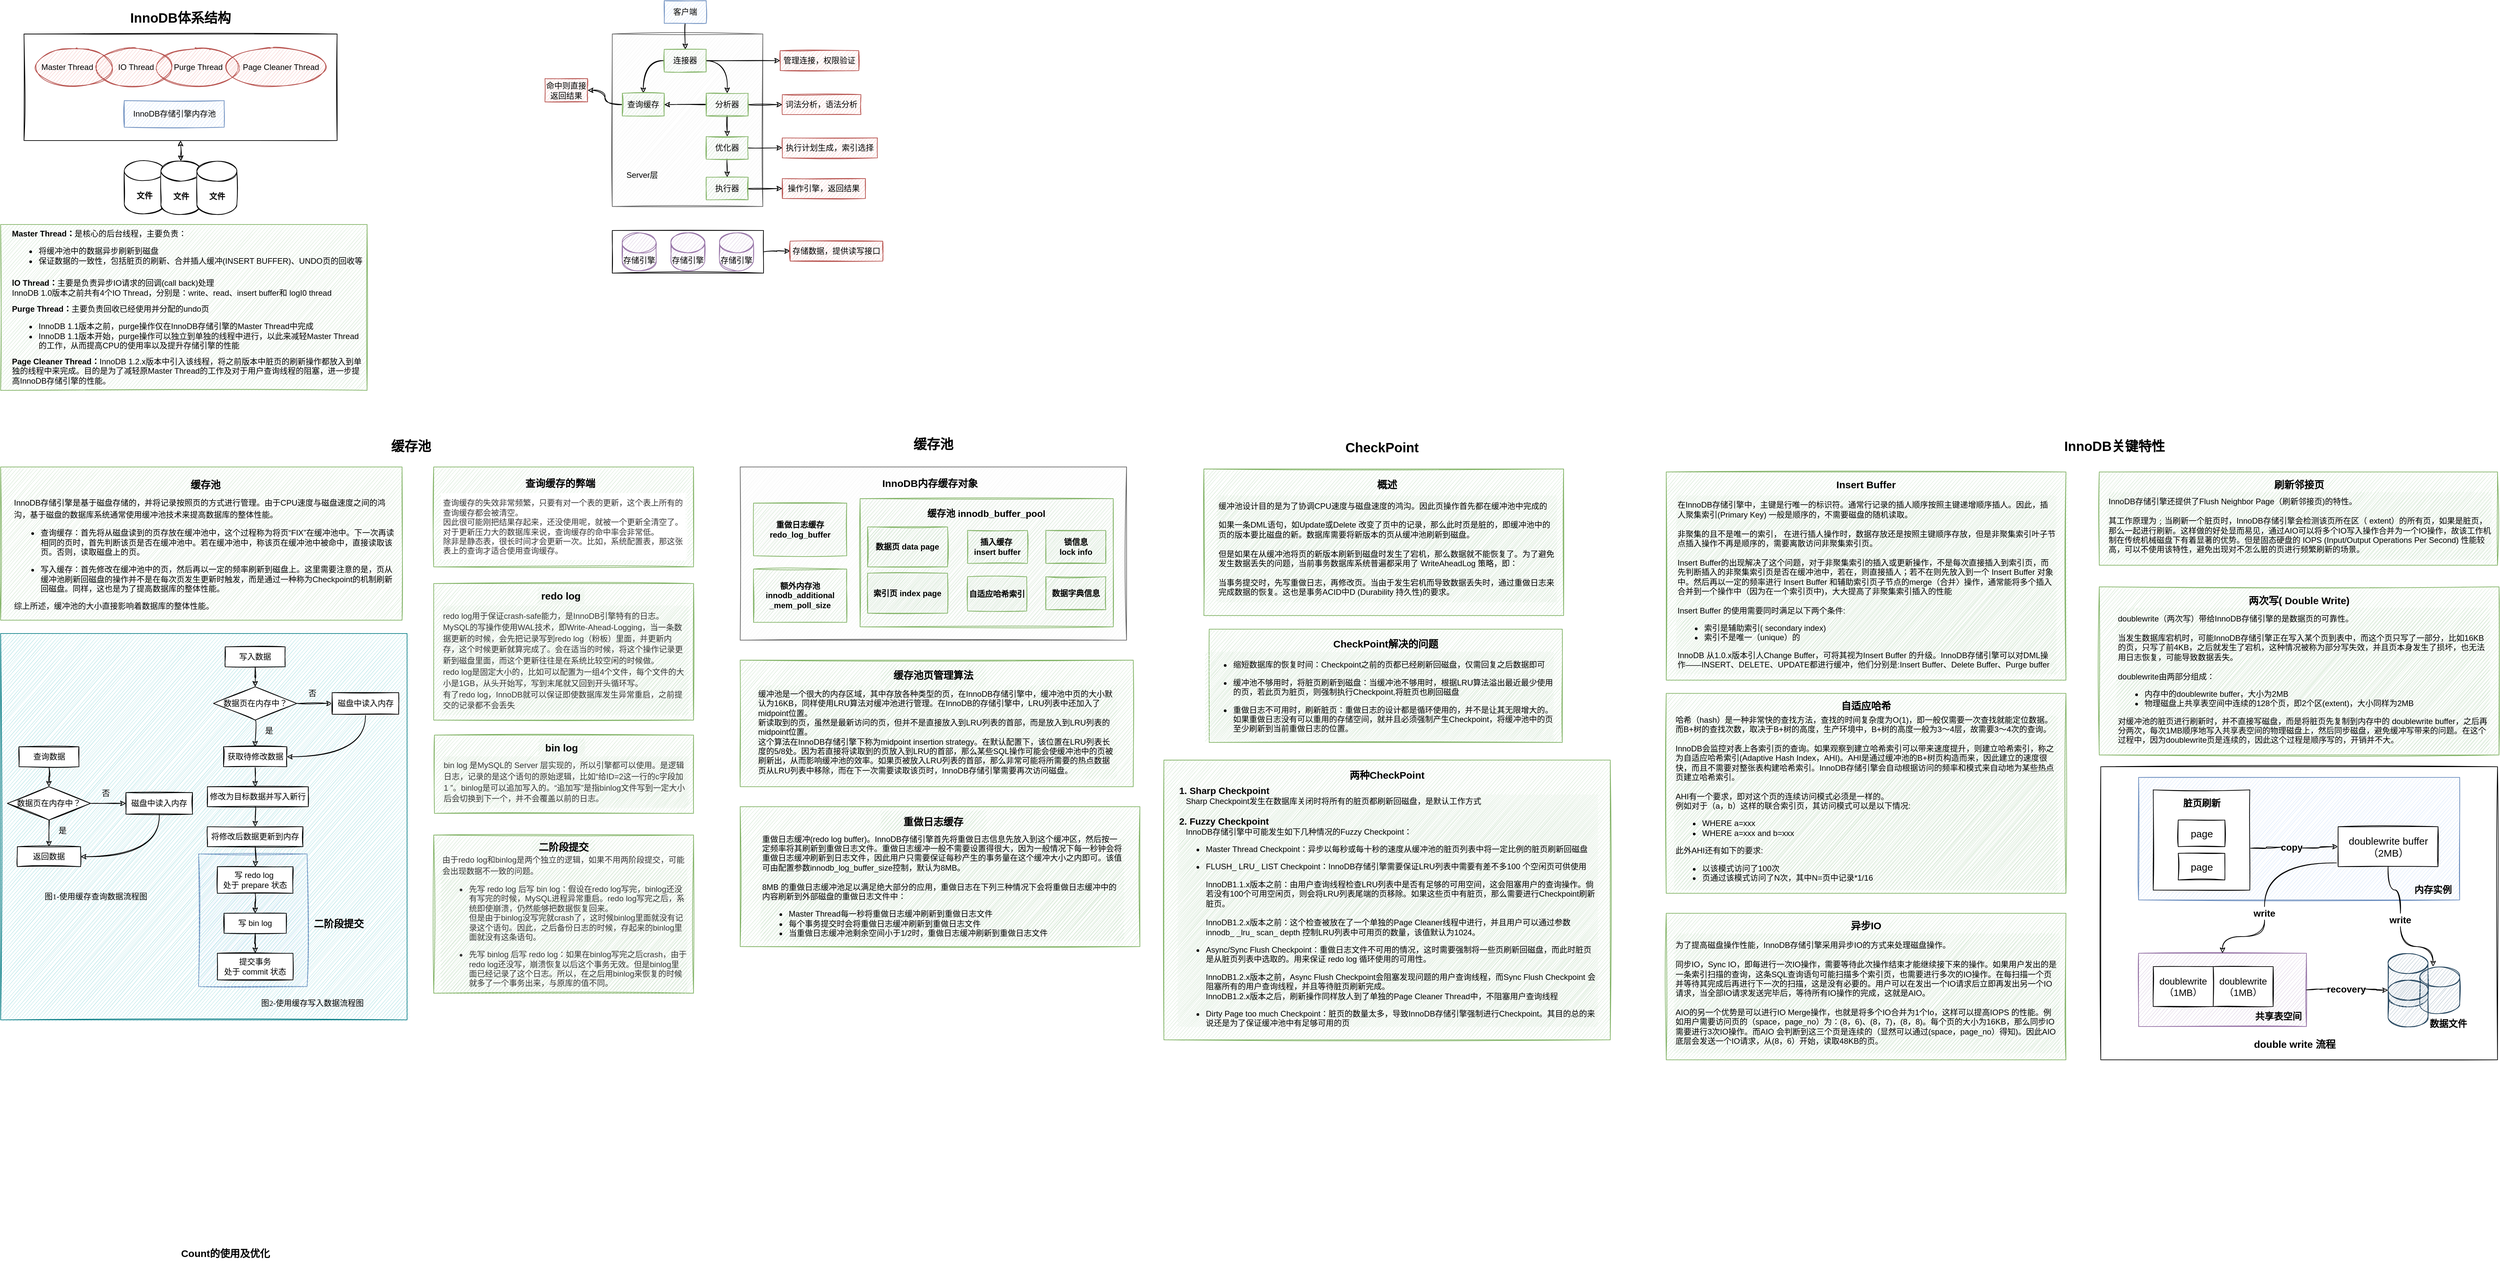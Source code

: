 <mxfile version="18.0.6" type="device"><diagram id="1fnUodQWijA5qiZFOgWb" name="Page-1"><mxGraphModel dx="699" dy="666" grid="0" gridSize="10" guides="1" tooltips="1" connect="1" arrows="0" fold="1" page="0" pageScale="1" pageWidth="827" pageHeight="1169" math="0" shadow="0"><root><mxCell id="0"/><mxCell id="1" parent="0"/><mxCell id="WsIXb2-lBUlcEDHGRvVr-8" value="" style="rounded=0;whiteSpace=wrap;html=1;sketch=1;fillColor=#f5f5f5;fontColor=#333333;strokeColor=#666666;" vertex="1" parent="1"><mxGeometry x="968" y="50" width="226" height="259" as="geometry"/></mxCell><mxCell id="dsGb5z-rTCNBJlaAhsoe-64" value="" style="rounded=0;whiteSpace=wrap;html=1;labelBackgroundColor=none;fontSize=12;sketch=1;" parent="1" vertex="1"><mxGeometry x="3202.25" y="1150" width="595.5" height="440" as="geometry"/></mxCell><mxCell id="dsGb5z-rTCNBJlaAhsoe-56" style="edgeStyle=orthogonalEdgeStyle;curved=1;rounded=0;sketch=1;orthogonalLoop=1;jettySize=auto;html=1;entryX=0;entryY=0;entryDx=0;entryDy=15;entryPerimeter=0;fontSize=14;startArrow=none;" parent="1" source="dsGb5z-rTCNBJlaAhsoe-57" target="dsGb5z-rTCNBJlaAhsoe-55" edge="1"><mxGeometry relative="1" as="geometry"/></mxCell><mxCell id="dsGb5z-rTCNBJlaAhsoe-45" value="" style="rounded=0;whiteSpace=wrap;html=1;sketch=1;fontSize=14;fillColor=#e1d5e7;strokeColor=#9673a6;" parent="1" vertex="1"><mxGeometry x="3259" y="1430" width="252" height="110" as="geometry"/></mxCell><mxCell id="dsGb5z-rTCNBJlaAhsoe-42" value="" style="rounded=0;whiteSpace=wrap;html=1;sketch=1;fontSize=14;fillColor=#dae8fc;strokeColor=#6c8ebf;" parent="1" vertex="1"><mxGeometry x="3259" y="1166" width="482" height="184" as="geometry"/></mxCell><mxCell id="dsGb5z-rTCNBJlaAhsoe-38" value="" style="rounded=0;whiteSpace=wrap;html=1;sketch=1;fontSize=15;" parent="1" vertex="1"><mxGeometry x="3281" y="1184.75" width="145" height="150.51" as="geometry"/></mxCell><mxCell id="WFMmuBCgVwdRPEEsMo7q-54" value="" style="rounded=0;whiteSpace=wrap;html=1;labelBackgroundColor=none;fontSize=12;strokeColor=#82b366;fillColor=#d5e8d4;sketch=1;" parent="1" vertex="1"><mxGeometry x="1160" y="990" width="590" height="190" as="geometry"/></mxCell><mxCell id="WFMmuBCgVwdRPEEsMo7q-33" value="" style="rounded=0;whiteSpace=wrap;html=1;labelBackgroundColor=none;fontSize=12;strokeColor=#6c8ebf;fillColor=#dae8fc;sketch=1;" parent="1" vertex="1"><mxGeometry x="347" y="1280.88" width="163" height="199.12" as="geometry"/></mxCell><mxCell id="VtHre7LJGNLsXls6Y5y3-72" value="" style="rounded=0;whiteSpace=wrap;html=1;fontFamily=Comic Sans MS;fontSize=12;fillColor=#b0e3e6;strokeColor=#0e8088;sketch=1;" parent="1" vertex="1"><mxGeometry x="50" y="950" width="610" height="580" as="geometry"/></mxCell><mxCell id="VtHre7LJGNLsXls6Y5y3-31" value="" style="rounded=0;whiteSpace=wrap;html=1;fillColor=#d5e8d4;strokeColor=#82b366;sketch=1;" parent="1" vertex="1"><mxGeometry x="50" y="700" width="602.5" height="230" as="geometry"/></mxCell><mxCell id="VtHre7LJGNLsXls6Y5y3-28" value="" style="rounded=0;whiteSpace=wrap;html=1;fillColor=#d5e8d4;strokeColor=#82b366;sketch=1;" parent="1" vertex="1"><mxGeometry x="50" y="336" width="550" height="249" as="geometry"/></mxCell><mxCell id="VtHre7LJGNLsXls6Y5y3-1" value="" style="rounded=0;whiteSpace=wrap;html=1;sketch=1;" parent="1" vertex="1"><mxGeometry x="85" y="50" width="470" height="160" as="geometry"/></mxCell><mxCell id="VtHre7LJGNLsXls6Y5y3-20" value="&amp;nbsp;Purge&amp;nbsp;Thread" style="ellipse;whiteSpace=wrap;html=1;rounded=0;fillColor=#f8cecc;strokeColor=#b85450;sketch=1;" parent="1" vertex="1"><mxGeometry x="285" y="70" width="120" height="60" as="geometry"/></mxCell><mxCell id="VtHre7LJGNLsXls6Y5y3-19" value="&amp;nbsp; IO Thread" style="ellipse;whiteSpace=wrap;html=1;rounded=0;fillColor=#f8cecc;strokeColor=#b85450;sketch=1;" parent="1" vertex="1"><mxGeometry x="195" y="70" width="110" height="60" as="geometry"/></mxCell><mxCell id="VtHre7LJGNLsXls6Y5y3-2" value="&lt;b&gt;&lt;font style=&quot;font-size: 20px;&quot;&gt;InnoDB体系结构&lt;/font&gt;&lt;/b&gt;" style="text;html=1;strokeColor=none;fillColor=none;align=center;verticalAlign=middle;whiteSpace=wrap;rounded=0;sketch=1;" parent="1" vertex="1"><mxGeometry x="210" y="10" width="220" height="30" as="geometry"/></mxCell><mxCell id="VtHre7LJGNLsXls6Y5y3-3" value="InnoDB存储引擎内存池" style="rounded=0;whiteSpace=wrap;html=1;fillColor=#dae8fc;strokeColor=#6c8ebf;sketch=1;" parent="1" vertex="1"><mxGeometry x="235.5" y="150" width="150" height="40" as="geometry"/></mxCell><mxCell id="VtHre7LJGNLsXls6Y5y3-9" value="&lt;b style=&quot;&quot;&gt;文件&lt;/b&gt;" style="shape=cylinder3;whiteSpace=wrap;html=1;boundedLbl=1;backgroundOutline=1;size=15;rounded=0;sketch=1;" parent="1" vertex="1"><mxGeometry x="235.5" y="240" width="60" height="80" as="geometry"/></mxCell><mxCell id="VtHre7LJGNLsXls6Y5y3-14" value="&lt;b&gt;文件&lt;/b&gt;" style="shape=cylinder3;whiteSpace=wrap;html=1;boundedLbl=1;backgroundOutline=1;size=15;rounded=0;sketch=1;" parent="1" vertex="1"><mxGeometry x="290.5" y="241" width="60" height="80" as="geometry"/></mxCell><mxCell id="VtHre7LJGNLsXls6Y5y3-15" value="&lt;b style=&quot;&quot;&gt;文件&lt;/b&gt;" style="shape=cylinder3;whiteSpace=wrap;html=1;boundedLbl=1;backgroundOutline=1;size=15;rounded=0;sketch=1;" parent="1" vertex="1"><mxGeometry x="344.5" y="241" width="60" height="80" as="geometry"/></mxCell><mxCell id="VtHre7LJGNLsXls6Y5y3-16" value="" style="endArrow=classic;startArrow=classic;html=1;rounded=0;entryX=0.5;entryY=1;entryDx=0;entryDy=0;exitX=0.5;exitY=0;exitDx=0;exitDy=0;exitPerimeter=0;curved=1;sketch=1;" parent="1" source="VtHre7LJGNLsXls6Y5y3-14" target="VtHre7LJGNLsXls6Y5y3-1" edge="1"><mxGeometry width="50" height="50" relative="1" as="geometry"><mxPoint x="275" y="260" as="sourcePoint"/><mxPoint x="325" y="210" as="targetPoint"/></mxGeometry></mxCell><mxCell id="VtHre7LJGNLsXls6Y5y3-17" value="Master Thread&amp;nbsp; &amp;nbsp; &amp;nbsp;&amp;nbsp;" style="ellipse;whiteSpace=wrap;html=1;rounded=0;fillColor=#f8cecc;strokeColor=#b85450;sketch=1;" parent="1" vertex="1"><mxGeometry x="105" y="70" width="110" height="60" as="geometry"/></mxCell><mxCell id="VtHre7LJGNLsXls6Y5y3-21" value="&amp;nbsp; &amp;nbsp; &amp;nbsp;Page Cleaner Thread" style="ellipse;whiteSpace=wrap;html=1;rounded=0;fillColor=#f8cecc;strokeColor=#b85450;sketch=1;" parent="1" vertex="1"><mxGeometry x="390" y="70" width="145" height="60" as="geometry"/></mxCell><mxCell id="VtHre7LJGNLsXls6Y5y3-23" value="&lt;b&gt;Master Thread：&lt;/b&gt;是核心的后台线程，主要负责：&lt;br&gt;&lt;ul&gt;&lt;li&gt;将缓冲池中的数据异步刷新到磁盘&lt;/li&gt;&lt;li&gt;保证数据的一致性，包括脏页的刷新、合并插人缓冲(INSERT BUFFER)、UNDO页的回收等&lt;/li&gt;&lt;/ul&gt;" style="text;html=1;strokeColor=none;fillColor=none;align=left;verticalAlign=middle;whiteSpace=wrap;rounded=0;sketch=1;" parent="1" vertex="1"><mxGeometry x="65" y="341" width="540" height="70" as="geometry"/></mxCell><mxCell id="VtHre7LJGNLsXls6Y5y3-24" value="&lt;b&gt;lO Thread：&lt;/b&gt;主要是负责异步IO请求的回调(call back)处理&lt;br&gt;InnoDB 1.0版本之前共有4个IO Thread，分别是：write、read、insert buffer和 logI0 thread" style="text;html=1;strokeColor=none;fillColor=none;align=left;verticalAlign=middle;whiteSpace=wrap;rounded=0;sketch=1;" parent="1" vertex="1"><mxGeometry x="65" y="411" width="510" height="40" as="geometry"/></mxCell><mxCell id="VtHre7LJGNLsXls6Y5y3-25" value="&lt;b&gt;Purge Thread：&lt;/b&gt;主要负责回收已经使用并分配的undo页&lt;br&gt;&lt;ul&gt;&lt;li&gt;InnoDB 1.1版本之前，purge操作仅在InnoDB存储引擎的Master Thread中完成&lt;/li&gt;&lt;li&gt;InnoDB 1.1版本开始，purge操作可以独立到单独的线程中进行，以此来减轻Master Thread的工作，从而提高CPU的使用率以及提升存储引擎的性能&lt;/li&gt;&lt;/ul&gt;" style="text;html=1;strokeColor=none;fillColor=none;align=left;verticalAlign=middle;whiteSpace=wrap;rounded=0;sketch=1;" parent="1" vertex="1"><mxGeometry x="65" y="461" width="530" height="70" as="geometry"/></mxCell><mxCell id="VtHre7LJGNLsXls6Y5y3-27" value="&lt;b&gt;Page Cleaner Thread：&lt;/b&gt;InnoDB 1.2.x版本中引入该线程，将之前版本中脏页的刷新操作都放入到单独的线程中来完成。目的是为了减轻原Master Thread的工作及对于用户查询线程的阻塞，进一步提高InnoDB存储引擎的性能。" style="text;html=1;strokeColor=none;fillColor=none;align=left;verticalAlign=middle;whiteSpace=wrap;rounded=0;sketch=1;" parent="1" vertex="1"><mxGeometry x="65" y="531" width="530" height="50" as="geometry"/></mxCell><mxCell id="VtHre7LJGNLsXls6Y5y3-29" value="&lt;b&gt;&lt;font style=&quot;font-size: 20px;&quot;&gt;缓存池&lt;/font&gt;&lt;/b&gt;" style="text;html=1;strokeColor=none;fillColor=none;align=center;verticalAlign=middle;whiteSpace=wrap;rounded=0;sketch=1;" parent="1" vertex="1"><mxGeometry x="621.09" y="652.75" width="90" height="30" as="geometry"/></mxCell><mxCell id="VtHre7LJGNLsXls6Y5y3-30" value="&lt;div style=&quot;&quot;&gt;&lt;span style=&quot;background-color: initial;&quot;&gt;&lt;b&gt;&lt;font style=&quot;font-size: 15px;&quot;&gt;缓存池&lt;/font&gt;&lt;/b&gt;&lt;/span&gt;&lt;/div&gt;" style="text;html=1;strokeColor=none;fillColor=none;align=center;verticalAlign=middle;whiteSpace=wrap;rounded=0;sketch=1;" parent="1" vertex="1"><mxGeometry x="330" y="711" width="55" height="30" as="geometry"/></mxCell><mxCell id="VtHre7LJGNLsXls6Y5y3-33" value="&lt;font style=&quot;&quot;&gt;&lt;span style=&quot;font-size: 12px;&quot;&gt;InnoDB存储引擎是基于磁盘存储的，并将记录按照页的方式进行管理。由于CPU速度与磁盘速度之间的鸿沟，基于磁盘的数据库系统通常使用缓冲池技术来提高数据库的整体性能。&lt;br&gt;&lt;ul&gt;&lt;li&gt;查询缓存：首先将从磁盘读到的页存放在缓冲池中，这个过程称为将页“FIX”在缓冲池中。下一次再读相同的页时，首先判断该页是否在缓冲池中。若在缓冲池中，称该页在缓冲池中被命中，直接读取该页。否则，读取磁盘上的页。&lt;/li&gt;&lt;/ul&gt;&lt;ul&gt;&lt;li&gt;写入缓存：首先修改在缓冲池中的页，然后再以一定的频率刷新到磁盘上。这里需要注意的是，页从缓冲池刷新回磁盘的操作并不是在每次页发生更新时触发，而是通过一种称为Checkpoint的机制刷新回磁盘。同样，这也是为了提高数据库的整体性能。&lt;/li&gt;&lt;/ul&gt;&lt;div&gt;综上所述，缓冲池的大小直接影响着数据库的整体性能。&lt;/div&gt;&lt;/span&gt;&lt;/font&gt;" style="text;html=1;align=left;verticalAlign=middle;whiteSpace=wrap;rounded=0;fontSize=15;sketch=1;" parent="1" vertex="1"><mxGeometry x="67.5" y="732.5" width="575" height="195" as="geometry"/></mxCell><mxCell id="VtHre7LJGNLsXls6Y5y3-36" style="edgeStyle=orthogonalEdgeStyle;rounded=0;orthogonalLoop=1;jettySize=auto;html=1;fontSize=12;curved=1;sketch=1;" parent="1" source="VtHre7LJGNLsXls6Y5y3-35" target="VtHre7LJGNLsXls6Y5y3-37" edge="1"><mxGeometry relative="1" as="geometry"><mxPoint x="122.5" y="1220" as="targetPoint"/></mxGeometry></mxCell><mxCell id="VtHre7LJGNLsXls6Y5y3-35" value="查询数据" style="rounded=0;whiteSpace=wrap;html=1;fontSize=12;sketch=1;" parent="1" vertex="1"><mxGeometry x="77.5" y="1120" width="90" height="30" as="geometry"/></mxCell><mxCell id="VtHre7LJGNLsXls6Y5y3-38" style="edgeStyle=orthogonalEdgeStyle;rounded=0;orthogonalLoop=1;jettySize=auto;html=1;fontSize=12;curved=1;sketch=1;" parent="1" source="VtHre7LJGNLsXls6Y5y3-37" target="VtHre7LJGNLsXls6Y5y3-39" edge="1"><mxGeometry relative="1" as="geometry"><mxPoint x="122.5" y="1270" as="targetPoint"/></mxGeometry></mxCell><mxCell id="VtHre7LJGNLsXls6Y5y3-40" style="edgeStyle=orthogonalEdgeStyle;rounded=0;orthogonalLoop=1;jettySize=auto;html=1;fontSize=12;curved=1;sketch=1;" parent="1" source="VtHre7LJGNLsXls6Y5y3-37" target="VtHre7LJGNLsXls6Y5y3-41" edge="1"><mxGeometry relative="1" as="geometry"><mxPoint x="237.5" y="1205" as="targetPoint"/></mxGeometry></mxCell><mxCell id="VtHre7LJGNLsXls6Y5y3-37" value="数据页在内存中？" style="rhombus;whiteSpace=wrap;html=1;rounded=0;fontSize=12;sketch=1;" parent="1" vertex="1"><mxGeometry x="60" y="1180" width="125" height="50" as="geometry"/></mxCell><mxCell id="VtHre7LJGNLsXls6Y5y3-39" value="返回数据" style="rounded=0;whiteSpace=wrap;html=1;fontSize=12;sketch=1;" parent="1" vertex="1"><mxGeometry x="75" y="1270" width="95" height="30" as="geometry"/></mxCell><mxCell id="VtHre7LJGNLsXls6Y5y3-42" style="edgeStyle=orthogonalEdgeStyle;rounded=0;orthogonalLoop=1;jettySize=auto;html=1;entryX=1;entryY=0.5;entryDx=0;entryDy=0;fontSize=12;exitX=0.5;exitY=1;exitDx=0;exitDy=0;curved=1;sketch=1;" parent="1" source="VtHre7LJGNLsXls6Y5y3-41" target="VtHre7LJGNLsXls6Y5y3-39" edge="1"><mxGeometry relative="1" as="geometry"/></mxCell><mxCell id="VtHre7LJGNLsXls6Y5y3-41" value="磁盘中读入内存" style="rounded=0;whiteSpace=wrap;html=1;fontSize=12;sketch=1;" parent="1" vertex="1"><mxGeometry x="238" y="1188.75" width="100" height="32.5" as="geometry"/></mxCell><mxCell id="VtHre7LJGNLsXls6Y5y3-43" value="否" style="text;html=1;align=center;verticalAlign=middle;whiteSpace=wrap;rounded=0;fontSize=12;sketch=1;" parent="1" vertex="1"><mxGeometry x="193.25" y="1180" width="29.5" height="20" as="geometry"/></mxCell><mxCell id="VtHre7LJGNLsXls6Y5y3-44" value="是" style="text;html=1;align=center;verticalAlign=middle;whiteSpace=wrap;rounded=0;fontSize=12;sketch=1;" parent="1" vertex="1"><mxGeometry x="128" y="1236" width="29.5" height="20" as="geometry"/></mxCell><mxCell id="VtHre7LJGNLsXls6Y5y3-50" style="edgeStyle=orthogonalEdgeStyle;rounded=0;orthogonalLoop=1;jettySize=auto;html=1;fontSize=12;curved=1;sketch=1;" parent="1" source="VtHre7LJGNLsXls6Y5y3-51" target="VtHre7LJGNLsXls6Y5y3-54" edge="1"><mxGeometry relative="1" as="geometry"><mxPoint x="432" y="1070" as="targetPoint"/></mxGeometry></mxCell><mxCell id="VtHre7LJGNLsXls6Y5y3-51" value="写入数据" style="rounded=0;whiteSpace=wrap;html=1;fontSize=12;sketch=1;" parent="1" vertex="1"><mxGeometry x="387" y="970" width="90" height="30" as="geometry"/></mxCell><mxCell id="VtHre7LJGNLsXls6Y5y3-52" style="edgeStyle=orthogonalEdgeStyle;rounded=0;orthogonalLoop=1;jettySize=auto;html=1;fontSize=12;curved=1;sketch=1;" parent="1" source="VtHre7LJGNLsXls6Y5y3-54" target="VtHre7LJGNLsXls6Y5y3-55" edge="1"><mxGeometry relative="1" as="geometry"><mxPoint x="432" y="1120" as="targetPoint"/></mxGeometry></mxCell><mxCell id="VtHre7LJGNLsXls6Y5y3-53" style="edgeStyle=orthogonalEdgeStyle;rounded=0;orthogonalLoop=1;jettySize=auto;html=1;fontSize=12;curved=1;sketch=1;" parent="1" source="VtHre7LJGNLsXls6Y5y3-54" target="VtHre7LJGNLsXls6Y5y3-57" edge="1"><mxGeometry relative="1" as="geometry"><mxPoint x="547" y="1055" as="targetPoint"/></mxGeometry></mxCell><mxCell id="VtHre7LJGNLsXls6Y5y3-54" value="&lt;font face=&quot;Comic Sans MS&quot;&gt;数据页在内存中？&lt;/font&gt;" style="rhombus;whiteSpace=wrap;html=1;rounded=0;fontSize=12;sketch=1;" parent="1" vertex="1"><mxGeometry x="369.5" y="1030" width="125" height="50" as="geometry"/></mxCell><mxCell id="VtHre7LJGNLsXls6Y5y3-60" style="edgeStyle=orthogonalEdgeStyle;rounded=0;orthogonalLoop=1;jettySize=auto;html=1;fontSize=12;curved=1;sketch=1;" parent="1" source="VtHre7LJGNLsXls6Y5y3-55" edge="1"><mxGeometry relative="1" as="geometry"><mxPoint x="432.1" y="1180" as="targetPoint"/></mxGeometry></mxCell><mxCell id="VtHre7LJGNLsXls6Y5y3-55" value="获取待修改数据" style="rounded=0;whiteSpace=wrap;html=1;fontSize=12;sketch=1;" parent="1" vertex="1"><mxGeometry x="384.5" y="1120" width="95" height="30" as="geometry"/></mxCell><mxCell id="VtHre7LJGNLsXls6Y5y3-56" style="edgeStyle=orthogonalEdgeStyle;rounded=0;orthogonalLoop=1;jettySize=auto;html=1;entryX=1;entryY=0.5;entryDx=0;entryDy=0;fontSize=12;exitX=0.5;exitY=1;exitDx=0;exitDy=0;curved=1;sketch=1;" parent="1" source="VtHre7LJGNLsXls6Y5y3-57" target="VtHre7LJGNLsXls6Y5y3-55" edge="1"><mxGeometry relative="1" as="geometry"/></mxCell><mxCell id="VtHre7LJGNLsXls6Y5y3-57" value="磁盘中读入内存" style="rounded=0;whiteSpace=wrap;html=1;fontSize=12;sketch=1;" parent="1" vertex="1"><mxGeometry x="547.5" y="1038.75" width="100" height="32.5" as="geometry"/></mxCell><mxCell id="VtHre7LJGNLsXls6Y5y3-58" value="否" style="text;html=1;align=center;verticalAlign=middle;whiteSpace=wrap;rounded=0;fontSize=12;sketch=1;" parent="1" vertex="1"><mxGeometry x="502.75" y="1030" width="29.5" height="20" as="geometry"/></mxCell><mxCell id="VtHre7LJGNLsXls6Y5y3-59" value="是" style="text;html=1;align=center;verticalAlign=middle;whiteSpace=wrap;rounded=0;fontSize=12;sketch=1;" parent="1" vertex="1"><mxGeometry x="437.5" y="1086" width="29.5" height="20" as="geometry"/></mxCell><mxCell id="VtHre7LJGNLsXls6Y5y3-62" style="edgeStyle=orthogonalEdgeStyle;rounded=0;orthogonalLoop=1;jettySize=auto;html=1;fontSize=12;curved=1;sketch=1;" parent="1" edge="1"><mxGeometry relative="1" as="geometry"><mxPoint x="432.1" y="1240" as="targetPoint"/><mxPoint x="432.1" y="1210" as="sourcePoint"/></mxGeometry></mxCell><mxCell id="VtHre7LJGNLsXls6Y5y3-61" value="修改为目标数据并写入新行" style="rounded=0;whiteSpace=wrap;html=1;fontSize=12;sketch=1;" parent="1" vertex="1"><mxGeometry x="360.25" y="1180" width="151.5" height="30" as="geometry"/></mxCell><mxCell id="VtHre7LJGNLsXls6Y5y3-64" style="edgeStyle=orthogonalEdgeStyle;rounded=0;orthogonalLoop=1;jettySize=auto;html=1;fontSize=12;curved=1;sketch=1;" parent="1" target="VtHre7LJGNLsXls6Y5y3-65" edge="1"><mxGeometry relative="1" as="geometry"><mxPoint x="432" y="1320" as="targetPoint"/><mxPoint x="432.1" y="1270" as="sourcePoint"/></mxGeometry></mxCell><mxCell id="VtHre7LJGNLsXls6Y5y3-63" value="将修改后数据更新到内存" style="rounded=0;whiteSpace=wrap;html=1;fontSize=12;sketch=1;" parent="1" vertex="1"><mxGeometry x="360.25" y="1240" width="143.5" height="30" as="geometry"/></mxCell><mxCell id="VtHre7LJGNLsXls6Y5y3-66" style="edgeStyle=orthogonalEdgeStyle;rounded=0;orthogonalLoop=1;jettySize=auto;html=1;fontSize=12;curved=1;sketch=1;" parent="1" source="VtHre7LJGNLsXls6Y5y3-65" target="VtHre7LJGNLsXls6Y5y3-67" edge="1"><mxGeometry relative="1" as="geometry"><mxPoint x="432" y="1370" as="targetPoint"/></mxGeometry></mxCell><mxCell id="VtHre7LJGNLsXls6Y5y3-65" value="写 redo log&amp;nbsp;&lt;br&gt;处于 prepare 状态" style="rounded=0;whiteSpace=wrap;html=1;fontSize=12;sketch=1;" parent="1" vertex="1"><mxGeometry x="375.25" y="1300" width="113.5" height="40" as="geometry"/></mxCell><mxCell id="VtHre7LJGNLsXls6Y5y3-68" style="edgeStyle=orthogonalEdgeStyle;rounded=0;orthogonalLoop=1;jettySize=auto;html=1;fontSize=12;curved=1;sketch=1;" parent="1" source="VtHre7LJGNLsXls6Y5y3-67" target="VtHre7LJGNLsXls6Y5y3-69" edge="1"><mxGeometry relative="1" as="geometry"><mxPoint x="432" y="1430" as="targetPoint"/></mxGeometry></mxCell><mxCell id="VtHre7LJGNLsXls6Y5y3-67" value="写 bin log" style="rounded=0;whiteSpace=wrap;html=1;fontSize=12;sketch=1;" parent="1" vertex="1"><mxGeometry x="385.25" y="1370" width="93.5" height="30" as="geometry"/></mxCell><mxCell id="VtHre7LJGNLsXls6Y5y3-69" value="提交事务&lt;br&gt;处于 commit 状态" style="rounded=0;whiteSpace=wrap;html=1;fontSize=12;sketch=1;" parent="1" vertex="1"><mxGeometry x="375.25" y="1430" width="113.5" height="40" as="geometry"/></mxCell><mxCell id="VtHre7LJGNLsXls6Y5y3-70" value="图1-使用缓存查询数据流程图" style="text;html=1;strokeColor=none;fillColor=none;align=center;verticalAlign=middle;whiteSpace=wrap;rounded=0;fontFamily=Comic Sans MS;fontSize=12;sketch=1;" parent="1" vertex="1"><mxGeometry x="107.5" y="1330" width="170" height="30" as="geometry"/></mxCell><mxCell id="VtHre7LJGNLsXls6Y5y3-71" value="图2-使用缓存写入数据流程图" style="text;html=1;strokeColor=none;fillColor=none;align=center;verticalAlign=middle;whiteSpace=wrap;rounded=0;fontFamily=Comic Sans MS;fontSize=12;sketch=1;" parent="1" vertex="1"><mxGeometry x="432.5" y="1490" width="170" height="30" as="geometry"/></mxCell><mxCell id="WFMmuBCgVwdRPEEsMo7q-1" value="" style="rounded=0;whiteSpace=wrap;html=1;fillColor=#d5e8d4;strokeColor=#82b366;sketch=1;" parent="1" vertex="1"><mxGeometry x="700" y="700" width="390" height="150" as="geometry"/></mxCell><mxCell id="WFMmuBCgVwdRPEEsMo7q-3" value="&lt;span style=&quot;color: rgb(53, 53, 53); font-family: &amp;quot;PingFang SC&amp;quot;, &amp;quot;Lantinghei SC&amp;quot;, &amp;quot;Microsoft Yahei&amp;quot;, &amp;quot;Hiragino Sans GB&amp;quot;, &amp;quot;Microsoft Sans Serif&amp;quot;, &amp;quot;WenQuanYi Micro Hei&amp;quot;, Helvetica, sans-serif;&quot;&gt;查询缓存的失效非常频繁，只要有对一个表的更新，这个表上所有的查询缓存都会被清空。&lt;br&gt;因此很可能刚把结果存起来，还没使用呢，就被一个更新全清空了。对于更新压力大的数据库来说，查询缓存的命中率会非常低。&lt;br&gt;除非是静态表，很长时间才会更新一次。比如，系统配置表，那这张表上的查询才适合使用查询缓存。&lt;/span&gt;" style="text;html=1;strokeColor=#FFFFFF;fillColor=#FFFFFF;align=left;verticalAlign=middle;whiteSpace=wrap;rounded=0;sketch=1;" parent="1" vertex="1"><mxGeometry x="712.19" y="740" width="367.81" height="99" as="geometry"/></mxCell><mxCell id="WFMmuBCgVwdRPEEsMo7q-5" value="&lt;b style=&quot;color: rgb(0, 0, 0); font-family: Helvetica; font-size: 12px; font-style: normal; font-variant-ligatures: normal; font-variant-caps: normal; letter-spacing: normal; orphans: 2; text-align: center; text-indent: 0px; text-transform: none; widows: 2; word-spacing: 0px; -webkit-text-stroke-width: 0px; background-color: rgb(248, 249, 250); text-decoration-thickness: initial; text-decoration-style: initial; text-decoration-color: initial;&quot;&gt;&lt;font style=&quot;font-size: 15px;&quot;&gt;查询缓存的弊端&lt;/font&gt;&lt;/b&gt;" style="text;html=1;strokeColor=none;fillColor=none;align=center;verticalAlign=middle;whiteSpace=wrap;rounded=0;labelBackgroundColor=none;fontSize=15;sketch=1;" parent="1" vertex="1"><mxGeometry x="825" y="713.25" width="130" height="22.25" as="geometry"/></mxCell><mxCell id="WFMmuBCgVwdRPEEsMo7q-24" value="" style="rounded=0;whiteSpace=wrap;html=1;labelBackgroundColor=none;fontSize=12;strokeColor=#82b366;fillColor=#d5e8d4;sketch=1;" parent="1" vertex="1"><mxGeometry x="700" y="875" width="390" height="205" as="geometry"/></mxCell><mxCell id="WFMmuBCgVwdRPEEsMo7q-25" value="&lt;b&gt;&lt;font style=&quot;font-size: 15px;&quot;&gt;redo log&lt;/font&gt;&lt;/b&gt;" style="text;html=1;strokeColor=none;fillColor=#d5e8d4;align=center;verticalAlign=middle;whiteSpace=wrap;rounded=0;labelBackgroundColor=none;fontSize=12;sketch=1;" parent="1" vertex="1"><mxGeometry x="856.1" y="880.62" width="70" height="25.75" as="geometry"/></mxCell><mxCell id="WFMmuBCgVwdRPEEsMo7q-26" value="&lt;font style=&quot;font-size: 12px;&quot;&gt;&lt;span style=&quot;color: rgb(53, 53, 53); font-family: &amp;quot;PingFang SC&amp;quot;, &amp;quot;Lantinghei SC&amp;quot;, &amp;quot;Microsoft Yahei&amp;quot;, &amp;quot;Hiragino Sans GB&amp;quot;, &amp;quot;Microsoft Sans Serif&amp;quot;, &amp;quot;WenQuanYi Micro Hei&amp;quot;, Helvetica, sans-serif;&quot;&gt;&lt;font style=&quot;font-size: 12px;&quot;&gt;redo log用于保证crash-safe能力，是InnoDB引擎特有的日志。MySQL的写操作使用WAL技术，即Write-Ahead-Logging，当一条数据更新的时候，会&lt;/font&gt;&lt;/span&gt;&lt;span style=&quot;color: rgb(53, 53, 53); font-family: &amp;quot;PingFang SC&amp;quot;, &amp;quot;Lantinghei SC&amp;quot;, &amp;quot;Microsoft Yahei&amp;quot;, &amp;quot;Hiragino Sans GB&amp;quot;, &amp;quot;Microsoft Sans Serif&amp;quot;, &amp;quot;WenQuanYi Micro Hei&amp;quot;, Helvetica, sans-serif;&quot;&gt;&lt;font style=&quot;font-size: 12px;&quot;&gt;先把记录写到redo log（粉板）里面，并更新内存，这个时候更新就算完成了&lt;/font&gt;&lt;font style=&quot;font-size: 12px;&quot;&gt;。&lt;/font&gt;&lt;/span&gt;&lt;span style=&quot;color: rgb(53, 53, 53); font-family: &amp;quot;PingFang SC&amp;quot;, &amp;quot;Lantinghei SC&amp;quot;, &amp;quot;Microsoft Yahei&amp;quot;, &amp;quot;Hiragino Sans GB&amp;quot;, &amp;quot;Microsoft Sans Serif&amp;quot;, &amp;quot;WenQuanYi Micro Hei&amp;quot;, Helvetica, sans-serif;&quot;&gt;&lt;font style=&quot;font-size: 12px;&quot;&gt;会在适当的时候，将这个操作记录更新到磁盘里&lt;/font&gt;&lt;/span&gt;&lt;span style=&quot;color: rgb(53, 53, 53); font-family: &amp;quot;PingFang SC&amp;quot;, &amp;quot;Lantinghei SC&amp;quot;, &amp;quot;Microsoft Yahei&amp;quot;, &amp;quot;Hiragino Sans GB&amp;quot;, &amp;quot;Microsoft Sans Serif&amp;quot;, &amp;quot;WenQuanYi Micro Hei&amp;quot;, Helvetica, sans-serif;&quot;&gt;面，而这个更新往往是在系统比较空闲的时候做。&lt;br&gt;&lt;/span&gt;&lt;span style=&quot;color: rgb(53, 53, 53); font-family: &amp;quot;PingFang SC&amp;quot;, &amp;quot;Lantinghei SC&amp;quot;, &amp;quot;Microsoft Yahei&amp;quot;, &amp;quot;Hiragino Sans GB&amp;quot;, &amp;quot;Microsoft Sans Serif&amp;quot;, &amp;quot;WenQuanYi Micro Hei&amp;quot;, Helvetica, sans-serif;&quot;&gt;redo log是固定大小的，比如可以配置为一组4个文件，每个文件的大小是1GB，&lt;/span&gt;&lt;span style=&quot;color: rgb(53, 53, 53); font-family: &amp;quot;PingFang SC&amp;quot;, &amp;quot;Lantinghei SC&amp;quot;, &amp;quot;Microsoft Yahei&amp;quot;, &amp;quot;Hiragino Sans GB&amp;quot;, &amp;quot;Microsoft Sans Serif&amp;quot;, &amp;quot;WenQuanYi Micro Hei&amp;quot;, Helvetica, sans-serif;&quot;&gt;从头开始写，写到末尾就又回到开头循环写。&lt;br&gt;&lt;/span&gt;&lt;span style=&quot;color: rgb(53, 53, 53); font-family: &amp;quot;PingFang SC&amp;quot;, &amp;quot;Lantinghei SC&amp;quot;, &amp;quot;Microsoft Yahei&amp;quot;, &amp;quot;Hiragino Sans GB&amp;quot;, &amp;quot;Microsoft Sans Serif&amp;quot;, &amp;quot;WenQuanYi Micro Hei&amp;quot;, Helvetica, sans-serif;&quot;&gt;有了redo log，InnoDB就可以保证即使数据库发生异常重启，之前提交的记录都不会丢失&lt;/span&gt;&lt;span style=&quot;color: rgb(53, 53, 53); font-family: &amp;quot;PingFang SC&amp;quot;, &amp;quot;Lantinghei SC&amp;quot;, &amp;quot;Microsoft Yahei&amp;quot;, &amp;quot;Hiragino Sans GB&amp;quot;, &amp;quot;Microsoft Sans Serif&amp;quot;, &amp;quot;WenQuanYi Micro Hei&amp;quot;, Helvetica, sans-serif; background-color: rgb(255, 255, 255);&quot;&gt;&lt;br&gt;&lt;/span&gt;&lt;/font&gt;" style="text;html=1;strokeColor=none;fillColor=#d5e8d4;align=left;verticalAlign=middle;whiteSpace=wrap;rounded=0;labelBackgroundColor=none;fontSize=14;sketch=1;" parent="1" vertex="1"><mxGeometry x="712.19" y="908.13" width="367.81" height="163.87" as="geometry"/></mxCell><mxCell id="WFMmuBCgVwdRPEEsMo7q-27" value="" style="rounded=0;whiteSpace=wrap;html=1;labelBackgroundColor=none;fontSize=12;strokeColor=#82b366;fillColor=#d5e8d4;sketch=1;" parent="1" vertex="1"><mxGeometry x="701.1" y="1102.5" width="388.9" height="117.5" as="geometry"/></mxCell><mxCell id="WFMmuBCgVwdRPEEsMo7q-28" value="&lt;b&gt;&lt;font style=&quot;font-size: 15px;&quot;&gt;bin log&lt;/font&gt;&lt;/b&gt;" style="text;html=1;strokeColor=none;fillColor=#d5e8d4;align=center;verticalAlign=middle;whiteSpace=wrap;rounded=0;labelBackgroundColor=none;fontSize=12;sketch=1;" parent="1" vertex="1"><mxGeometry x="857.2" y="1108.12" width="70" height="25.75" as="geometry"/></mxCell><mxCell id="WFMmuBCgVwdRPEEsMo7q-29" value="&lt;font style=&quot;font-size: 12px;&quot;&gt;&lt;span style=&quot;color: rgb(53, 53, 53); font-family: &amp;quot;PingFang SC&amp;quot;, &amp;quot;Lantinghei SC&amp;quot;, &amp;quot;Microsoft Yahei&amp;quot;, &amp;quot;Hiragino Sans GB&amp;quot;, &amp;quot;Microsoft Sans Serif&amp;quot;, &amp;quot;WenQuanYi Micro Hei&amp;quot;, Helvetica, sans-serif;&quot;&gt;bin log 是MySQL的 Server 层实现的，所以引擎都可以使用。&lt;/span&gt;&lt;span style=&quot;color: rgb(53, 53, 53); font-family: &amp;quot;PingFang SC&amp;quot;, &amp;quot;Lantinghei SC&amp;quot;, &amp;quot;Microsoft Yahei&amp;quot;, &amp;quot;Hiragino Sans GB&amp;quot;, &amp;quot;Microsoft Sans Serif&amp;quot;, &amp;quot;WenQuanYi Micro Hei&amp;quot;, Helvetica, sans-serif;&quot;&gt;是逻辑日志，记录的是这个语句的原始逻辑，比如“给ID=2这一行的c字段加1 ”。&lt;/span&gt;&lt;span style=&quot;color: rgb(53, 53, 53); font-family: &amp;quot;PingFang SC&amp;quot;, &amp;quot;Lantinghei SC&amp;quot;, &amp;quot;Microsoft Yahei&amp;quot;, &amp;quot;Hiragino Sans GB&amp;quot;, &amp;quot;Microsoft Sans Serif&amp;quot;, &amp;quot;WenQuanYi Micro Hei&amp;quot;, Helvetica, sans-serif;&quot;&gt;binlog是可以追加写入的。“追加写”是指binlog文件写到一定大小后会切换到下一个，并不会覆盖以前的日志。&lt;/span&gt;&lt;span style=&quot;color: rgb(53, 53, 53); font-family: &amp;quot;PingFang SC&amp;quot;, &amp;quot;Lantinghei SC&amp;quot;, &amp;quot;Microsoft Yahei&amp;quot;, &amp;quot;Hiragino Sans GB&amp;quot;, &amp;quot;Microsoft Sans Serif&amp;quot;, &amp;quot;WenQuanYi Micro Hei&amp;quot;, Helvetica, sans-serif;&quot;&gt;&lt;br&gt;&lt;/span&gt;&lt;/font&gt;" style="text;html=1;strokeColor=none;fillColor=#d5e8d4;align=left;verticalAlign=middle;whiteSpace=wrap;rounded=0;labelBackgroundColor=none;fontSize=14;sketch=1;" parent="1" vertex="1"><mxGeometry x="713.29" y="1134.63" width="366.71" height="75.37" as="geometry"/></mxCell><mxCell id="WFMmuBCgVwdRPEEsMo7q-30" value="" style="rounded=0;whiteSpace=wrap;html=1;labelBackgroundColor=none;fontSize=12;strokeColor=#82b366;fillColor=#d5e8d4;sketch=1;" parent="1" vertex="1"><mxGeometry x="700" y="1252.5" width="390" height="237.5" as="geometry"/></mxCell><mxCell id="WFMmuBCgVwdRPEEsMo7q-31" value="&lt;b&gt;&lt;font style=&quot;font-size: 15px;&quot;&gt;二阶段提交&lt;/font&gt;&lt;/b&gt;" style="text;html=1;strokeColor=none;fillColor=#d5e8d4;align=center;verticalAlign=middle;whiteSpace=wrap;rounded=0;labelBackgroundColor=none;fontSize=12;sketch=1;" parent="1" vertex="1"><mxGeometry x="847.5" y="1259" width="93.9" height="21.88" as="geometry"/></mxCell><mxCell id="WFMmuBCgVwdRPEEsMo7q-32" value="&lt;font style=&quot;font-size: 12px;&quot;&gt;&lt;span style=&quot;color: rgb(53, 53, 53); font-family: &amp;quot;PingFang SC&amp;quot;, &amp;quot;Lantinghei SC&amp;quot;, &amp;quot;Microsoft Yahei&amp;quot;, &amp;quot;Hiragino Sans GB&amp;quot;, &amp;quot;Microsoft Sans Serif&amp;quot;, &amp;quot;WenQuanYi Micro Hei&amp;quot;, Helvetica, sans-serif;&quot;&gt;&lt;font style=&quot;font-size: 12px;&quot;&gt;由于redo log和binlog是两个独立的逻辑，如果不用两阶段提交，可能会出现数据不一致的问题。&lt;br&gt;&lt;ul&gt;&lt;li&gt;&lt;font style=&quot;font-size: 12px;&quot;&gt;&lt;span style=&quot;color: rgb(53, 53, 53); font-family: &amp;quot;PingFang SC&amp;quot;, &amp;quot;Lantinghei SC&amp;quot;, &amp;quot;Microsoft Yahei&amp;quot;, &amp;quot;Hiragino Sans GB&amp;quot;, &amp;quot;Microsoft Sans Serif&amp;quot;, &amp;quot;WenQuanYi Micro Hei&amp;quot;, Helvetica, sans-serif;&quot;&gt;&lt;font style=&quot;font-size: 12px;&quot;&gt;先写 redo log 后写 bin log：&lt;/font&gt;&lt;/span&gt;&lt;/font&gt;假设在redo log写完，binlog还没有写完的时候，MySQL进程异常重启。redo log写完之后，系统即使崩溃，仍然能够把数据恢复回来。&lt;br style=&quot;&quot;&gt;但是由于binlog没写完就crash了，这时候binlog里面就没有记录这个语句。因此，之后备份日志的时候，存起来的binlog里面就没有这条语句。&lt;/li&gt;&lt;/ul&gt;&lt;ul&gt;&lt;li&gt;&lt;font style=&quot;font-size: 12px;&quot;&gt;&lt;span style=&quot;color: rgb(53, 53, 53); font-family: &amp;quot;PingFang SC&amp;quot;, &amp;quot;Lantinghei SC&amp;quot;, &amp;quot;Microsoft Yahei&amp;quot;, &amp;quot;Hiragino Sans GB&amp;quot;, &amp;quot;Microsoft Sans Serif&amp;quot;, &amp;quot;WenQuanYi Micro Hei&amp;quot;, Helvetica, sans-serif;&quot;&gt;&lt;font style=&quot;font-size: 12px;&quot;&gt;先写 binlog 后写 redo log：&lt;/font&gt;&lt;/span&gt;&lt;/font&gt;如果在binlog写完之后crash，由于redo log还没写，崩溃恢复以后这个事务无效。但是binlog里面已经记录了这个日志。所以，在之后用binlog来恢复的时候就多了一个事务出来，与原库的值不同。&lt;/li&gt;&lt;/ul&gt;&lt;/font&gt;&lt;/span&gt;&lt;span style=&quot;font-size: 12px; color: rgb(53, 53, 53); font-family: &amp;quot;PingFang SC&amp;quot;, &amp;quot;Lantinghei SC&amp;quot;, &amp;quot;Microsoft Yahei&amp;quot;, &amp;quot;Hiragino Sans GB&amp;quot;, &amp;quot;Microsoft Sans Serif&amp;quot;, &amp;quot;WenQuanYi Micro Hei&amp;quot;, Helvetica, sans-serif;&quot;&gt;&lt;br&gt;&lt;/span&gt;&lt;/font&gt;" style="text;html=1;strokeColor=none;fillColor=#d5e8d4;align=left;verticalAlign=middle;whiteSpace=wrap;rounded=0;labelBackgroundColor=none;fontSize=14;sketch=1;" parent="1" vertex="1"><mxGeometry x="711.09" y="1302" width="368.91" height="188" as="geometry"/></mxCell><mxCell id="WFMmuBCgVwdRPEEsMo7q-34" value="&lt;b&gt;&lt;font style=&quot;font-size: 15px;&quot;&gt;二阶段提交&lt;/font&gt;&lt;/b&gt;" style="text;html=1;strokeColor=none;fillColor=none;align=center;verticalAlign=middle;whiteSpace=wrap;rounded=0;labelBackgroundColor=none;fontSize=12;sketch=1;" parent="1" vertex="1"><mxGeometry x="515" y="1370" width="85" height="30" as="geometry"/></mxCell><mxCell id="WFMmuBCgVwdRPEEsMo7q-38" value="" style="rounded=0;whiteSpace=wrap;html=1;labelBackgroundColor=none;fontSize=12;strokeColor=#666666;fillColor=#f5f5f5;fontColor=#333333;sketch=1;" parent="1" vertex="1"><mxGeometry x="1160" y="700" width="580" height="260" as="geometry"/></mxCell><mxCell id="WFMmuBCgVwdRPEEsMo7q-39" value="" style="rounded=0;whiteSpace=wrap;html=1;labelBackgroundColor=none;fontSize=12;strokeColor=#82b366;fillColor=#d5e8d4;sketch=1;" parent="1" vertex="1"><mxGeometry x="1340" y="747.5" width="380" height="192.5" as="geometry"/></mxCell><mxCell id="WFMmuBCgVwdRPEEsMo7q-40" value="&lt;div style=&quot;&quot;&gt;&lt;span style=&quot;background-color: initial;&quot;&gt;&lt;b&gt;&lt;font style=&quot;font-size: 15px;&quot;&gt;InnoDB内存缓存对象&lt;/font&gt;&lt;/b&gt;&lt;/span&gt;&lt;/div&gt;" style="text;html=1;strokeColor=none;fillColor=none;align=center;verticalAlign=middle;whiteSpace=wrap;rounded=0;sketch=1;" parent="1" vertex="1"><mxGeometry x="1366" y="709.06" width="157.5" height="30.62" as="geometry"/></mxCell><mxCell id="WFMmuBCgVwdRPEEsMo7q-41" value="&lt;b&gt;数据页 data page&lt;/b&gt;" style="rounded=0;whiteSpace=wrap;html=1;labelBackgroundColor=none;fontSize=12;strokeColor=#82b366;fillColor=#d5e8d4;sketch=1;" parent="1" vertex="1"><mxGeometry x="1351.25" y="790" width="120" height="60" as="geometry"/></mxCell><mxCell id="WFMmuBCgVwdRPEEsMo7q-42" value="&lt;b&gt;插入缓存&amp;nbsp;&lt;br&gt;insert buffer&lt;/b&gt;" style="rounded=0;whiteSpace=wrap;html=1;labelBackgroundColor=none;fontSize=12;strokeColor=#82b366;fillColor=#d5e8d4;sketch=1;" parent="1" vertex="1"><mxGeometry x="1501.25" y="795.25" width="90" height="49.5" as="geometry"/></mxCell><mxCell id="WFMmuBCgVwdRPEEsMo7q-43" value="&lt;b&gt;锁信息&lt;br&gt;lock info&lt;/b&gt;" style="rounded=0;whiteSpace=wrap;html=1;labelBackgroundColor=none;fontSize=12;strokeColor=#82b366;fillColor=#d5e8d4;sketch=1;" parent="1" vertex="1"><mxGeometry x="1618.75" y="795.25" width="90" height="49.5" as="geometry"/></mxCell><mxCell id="WFMmuBCgVwdRPEEsMo7q-44" value="&lt;b&gt;索引页 index page&lt;/b&gt;" style="rounded=0;whiteSpace=wrap;html=1;labelBackgroundColor=none;fontSize=12;strokeColor=#82b366;fillColor=#d5e8d4;sketch=1;" parent="1" vertex="1"><mxGeometry x="1351.25" y="859.5" width="120" height="60" as="geometry"/></mxCell><mxCell id="WFMmuBCgVwdRPEEsMo7q-45" value="&lt;b&gt;自适应哈希索引&lt;/b&gt;" style="rounded=0;whiteSpace=wrap;html=1;labelBackgroundColor=none;fontSize=12;strokeColor=#82b366;fillColor=#d5e8d4;sketch=1;" parent="1" vertex="1"><mxGeometry x="1501.25" y="864.75" width="88.75" height="51.5" as="geometry"/></mxCell><mxCell id="WFMmuBCgVwdRPEEsMo7q-46" value="&lt;b&gt;数据字典信息&lt;/b&gt;" style="rounded=0;whiteSpace=wrap;html=1;labelBackgroundColor=none;fontSize=12;strokeColor=#82b366;fillColor=#d5e8d4;sketch=1;" parent="1" vertex="1"><mxGeometry x="1618.75" y="864.75" width="90" height="49.5" as="geometry"/></mxCell><mxCell id="WFMmuBCgVwdRPEEsMo7q-47" value="&lt;div style=&quot;&quot;&gt;&lt;span style=&quot;background-color: initial;&quot;&gt;&lt;b&gt;&lt;font style=&quot;font-size: 14px;&quot;&gt;缓存池 innodb_buffer_pool&lt;/font&gt;&lt;/b&gt;&lt;/span&gt;&lt;/div&gt;" style="text;html=1;strokeColor=none;fillColor=none;align=center;verticalAlign=middle;whiteSpace=wrap;rounded=0;sketch=1;" parent="1" vertex="1"><mxGeometry x="1429.38" y="759.38" width="201.25" height="20.62" as="geometry"/></mxCell><mxCell id="WFMmuBCgVwdRPEEsMo7q-48" value="&lt;b&gt;重做日志缓存&lt;br&gt;redo_log_buffer&lt;br&gt;&lt;/b&gt;" style="rounded=0;whiteSpace=wrap;html=1;labelBackgroundColor=none;fontSize=12;strokeColor=#82b366;fillColor=#d5e8d4;sketch=1;" parent="1" vertex="1"><mxGeometry x="1180" y="754.25" width="140" height="79" as="geometry"/></mxCell><mxCell id="WFMmuBCgVwdRPEEsMo7q-49" value="&lt;b&gt;额外内存池&lt;br&gt;innodb_additional&lt;br&gt;_mem_poll_size&lt;br&gt;&lt;/b&gt;" style="rounded=0;whiteSpace=wrap;html=1;labelBackgroundColor=none;fontSize=12;strokeColor=#82b366;fillColor=#d5e8d4;sketch=1;" parent="1" vertex="1"><mxGeometry x="1180" y="853.25" width="140" height="80" as="geometry"/></mxCell><mxCell id="WFMmuBCgVwdRPEEsMo7q-53" value="缓冲池是一个很大的内存区域，其中存放各种类型的页，在InnoDB存储引擎中，缓冲池中页的大小默认为16KB，同样使用LRU算法对缓冲池进行管理。在InnoDB的存储引擎中，LRU列表中还加入了midpoint位置。&lt;br&gt;新读取到的页，虽然是最新访问的页，但并不是直接放入到LRU列表的首部，而是放入到LRU列表的midpoint位置。&lt;br&gt;这个算法在InnoDB存储引擎下称为midpoint insertion strategy。在默认配置下，该位置在LRU列表长度的5/8处。因为若直接将读取到的页放入到LRU的首部，那么某些SQL操作可能会使缓冲池中的页被刷新出，从而影响缓冲池的效率。如果页被放入LRU列表的首部，那么非常可能将所需要的热点数据页从LRU列表中移除，而在下一次需要读取该页时，InnoDB存储引擎需要再次访问磁盘。" style="text;html=1;strokeColor=none;fillColor=#d5e8d4;align=left;verticalAlign=middle;whiteSpace=wrap;rounded=0;labelBackgroundColor=none;fontSize=12;sketch=1;" parent="1" vertex="1"><mxGeometry x="1185" y="1028" width="540" height="140" as="geometry"/></mxCell><mxCell id="WFMmuBCgVwdRPEEsMo7q-55" value="&lt;div style=&quot;&quot;&gt;&lt;span style=&quot;background-color: initial;&quot;&gt;&lt;b&gt;&lt;font style=&quot;font-size: 15px;&quot;&gt;缓存池页管理算法&lt;/font&gt;&lt;/b&gt;&lt;/span&gt;&lt;/div&gt;" style="text;html=1;strokeColor=none;fillColor=#d5e8d4;align=center;verticalAlign=middle;whiteSpace=wrap;rounded=0;sketch=1;" parent="1" vertex="1"><mxGeometry x="1371.25" y="996.38" width="157.5" height="30.62" as="geometry"/></mxCell><mxCell id="WFMmuBCgVwdRPEEsMo7q-56" value="" style="rounded=0;whiteSpace=wrap;html=1;labelBackgroundColor=none;fontSize=12;strokeColor=#82b366;fillColor=#d5e8d4;sketch=1;" parent="1" vertex="1"><mxGeometry x="1160" y="1210" width="600" height="210" as="geometry"/></mxCell><mxCell id="WFMmuBCgVwdRPEEsMo7q-57" value="重做日志缓冲(redo log buffer)。InnoDB存储引擎首先将重做日志信息先放入到这个缓冲区，然后按一定频率将其刷新到重做日志文件。重做日志缓冲一般不需要设置得很大，因为一般情况下每一秒钟会将重做日志缓冲刷新到日志文件，因此用户只需要保证每秒产生的事务量在这个缓冲大小之内即可。该值可由配置参数innodb_log_buffer_size控制，默认为8MB。&lt;br&gt;&lt;br&gt;8MB 的重做日志缓冲池足以满足绝大部分的应用，重做日志在下列三种情况下会将重做日志缓冲中的内容刷新到外部磁盘的重做日志文件中：&lt;br&gt;&lt;ul&gt;&lt;li&gt;Master Thread每一秒将重做日志缓冲刷新到重做日志文件&lt;/li&gt;&lt;li&gt;每个事务提交时会将重做日志缓冲刷新到重做日志文件&lt;br&gt;&lt;/li&gt;&lt;li&gt;当重做日志缓冲池剩余空间小于1/2时，重做日志缓冲刷新到重做日志文件&lt;br&gt;&lt;/li&gt;&lt;/ul&gt;" style="text;html=1;strokeColor=none;fillColor=#d5e8d4;align=left;verticalAlign=middle;whiteSpace=wrap;rounded=0;labelBackgroundColor=none;fontSize=12;sketch=1;" parent="1" vertex="1"><mxGeometry x="1190.5" y="1259" width="545" height="152" as="geometry"/></mxCell><mxCell id="WFMmuBCgVwdRPEEsMo7q-58" value="&lt;div style=&quot;&quot;&gt;&lt;span style=&quot;font-size: 15px;&quot;&gt;&lt;b&gt;重做日志缓存&lt;/b&gt;&lt;/span&gt;&lt;/div&gt;" style="text;html=1;strokeColor=none;fillColor=#d5e8d4;align=center;verticalAlign=middle;whiteSpace=wrap;rounded=0;sketch=1;" parent="1" vertex="1"><mxGeometry x="1371.25" y="1216.38" width="157.5" height="30.62" as="geometry"/></mxCell><mxCell id="dsGb5z-rTCNBJlaAhsoe-1" value="&lt;span style=&quot;font-size: 20px;&quot;&gt;&lt;b&gt;缓存池&lt;/b&gt;&lt;/span&gt;" style="text;html=1;strokeColor=none;fillColor=none;align=center;verticalAlign=middle;whiteSpace=wrap;rounded=0;sketch=1;" parent="1" vertex="1"><mxGeometry x="1405" y="650" width="90" height="30" as="geometry"/></mxCell><mxCell id="dsGb5z-rTCNBJlaAhsoe-14" value="&lt;span style=&quot;font-size: 20px;&quot;&gt;&lt;b&gt;CheckPoint&lt;/b&gt;&lt;/span&gt;" style="text;html=1;strokeColor=none;fillColor=none;align=center;verticalAlign=middle;whiteSpace=wrap;rounded=0;sketch=1;" parent="1" vertex="1"><mxGeometry x="2056" y="650" width="135" height="40" as="geometry"/></mxCell><mxCell id="dsGb5z-rTCNBJlaAhsoe-15" value="" style="rounded=0;whiteSpace=wrap;html=1;labelBackgroundColor=none;fontSize=12;strokeColor=#82b366;fillColor=#d5e8d4;sketch=1;" parent="1" vertex="1"><mxGeometry x="1856" y="703" width="540" height="220" as="geometry"/></mxCell><mxCell id="dsGb5z-rTCNBJlaAhsoe-16" value="缓冲池设计目的是为了协调CPU速度与磁盘速度的鸿沟。因此页操作首先都在缓冲池中完成的&lt;br&gt;&lt;br&gt;如果一条DML语句，如Update或Delete 改变了页中的记录，那么此时页是脏的，即缓冲池中的页的版本要比磁盘的新。数据库需要将新版本的页从缓冲池刷新到磁盘。&lt;br&gt;&lt;br&gt;但是如果在从缓冲池将页的新版本刷新到磁盘时发生了宕机，那么数据就不能恢复了。为了避免发生数据丢失的问题，当前事务数据库系统普遍都采用了 WriteAheadLog 策略，即：&lt;br&gt;&lt;br&gt;当事务提交时，先写重做日志，再修改页。当由于发生宕机而导致数据丢失时，通过重做日志来&lt;br&gt;完成数据的恢复。这也是事务ACID中D (Durability 持久性)的要求。" style="text;html=1;strokeColor=none;fillColor=#d5e8d4;align=left;verticalAlign=middle;whiteSpace=wrap;rounded=0;sketch=1;" parent="1" vertex="1"><mxGeometry x="1876" y="743" width="510" height="160" as="geometry"/></mxCell><mxCell id="dsGb5z-rTCNBJlaAhsoe-17" value="&lt;div style=&quot;&quot;&gt;&lt;span style=&quot;background-color: initial;&quot;&gt;&lt;b&gt;&lt;font style=&quot;font-size: 15px;&quot;&gt;概述&lt;/font&gt;&lt;/b&gt;&lt;/span&gt;&lt;/div&gt;" style="text;html=1;strokeColor=none;fillColor=none;align=center;verticalAlign=middle;whiteSpace=wrap;rounded=0;sketch=1;" parent="1" vertex="1"><mxGeometry x="2103.81" y="713.06" width="54.37" height="25.44" as="geometry"/></mxCell><mxCell id="dsGb5z-rTCNBJlaAhsoe-18" value="" style="rounded=0;whiteSpace=wrap;html=1;labelBackgroundColor=none;fontSize=12;strokeColor=#82b366;fillColor=#d5e8d4;sketch=1;" parent="1" vertex="1"><mxGeometry x="1864" y="943.5" width="530" height="170" as="geometry"/></mxCell><mxCell id="dsGb5z-rTCNBJlaAhsoe-19" value="&lt;div&gt;&lt;ul&gt;&lt;li&gt;缩短数据库的恢复时间：Checkpoint之前的页都已经刷新回磁盘，仅需回复之后数据即可&lt;/li&gt;&lt;/ul&gt;&lt;/div&gt;&lt;div&gt;&lt;ul&gt;&lt;li&gt;缓冲池不够用时，将脏页刷新到磁盘：当缓冲池不够用时，根据LRU算法溢出最近最少使用的页，若此页为脏页，则强制执行Checkpoint,将脏页也刷回磁盘&lt;/li&gt;&lt;/ul&gt;&lt;/div&gt;&lt;div&gt;&lt;ul&gt;&lt;li&gt;重做日志不可用时，刷新脏页：重做日志的设计都是循环使用的，并不是让其无限增大的。如果重做日志没有可以重用的存储空间，就并且必须强制产生Checkpoint，将缓冲池中的页至少刷新到当前重做日志的位置。&lt;/li&gt;&lt;/ul&gt;&lt;/div&gt;" style="text;html=1;strokeColor=none;fillColor=#d5e8d4;align=left;verticalAlign=middle;whiteSpace=wrap;rounded=0;sketch=1;" parent="1" vertex="1"><mxGeometry x="1858" y="977.62" width="522.5" height="134" as="geometry"/></mxCell><mxCell id="dsGb5z-rTCNBJlaAhsoe-20" value="&lt;div style=&quot;&quot;&gt;&lt;span style=&quot;background-color: initial;&quot;&gt;&lt;b&gt;&lt;font style=&quot;font-size: 15px;&quot;&gt;CheckPoint解决的问题&lt;/font&gt;&lt;/b&gt;&lt;/span&gt;&lt;/div&gt;" style="text;html=1;strokeColor=none;fillColor=none;align=center;verticalAlign=middle;whiteSpace=wrap;rounded=0;sketch=1;" parent="1" vertex="1"><mxGeometry x="2042.91" y="949.56" width="172.19" height="29.94" as="geometry"/></mxCell><mxCell id="dsGb5z-rTCNBJlaAhsoe-21" value="" style="rounded=0;whiteSpace=wrap;html=1;labelBackgroundColor=none;fontSize=12;strokeColor=#82b366;fillColor=#d5e8d4;sketch=1;" parent="1" vertex="1"><mxGeometry x="1796" y="1140" width="670" height="420" as="geometry"/></mxCell><mxCell id="dsGb5z-rTCNBJlaAhsoe-22" value="&lt;div&gt;&lt;font size=&quot;1&quot; style=&quot;&quot;&gt;&lt;b style=&quot;font-size: 14px;&quot;&gt;1. Sharp Checkpoint&lt;/b&gt;&lt;/font&gt;&lt;/div&gt;&lt;div&gt;&amp;nbsp; &amp;nbsp;Sharp Checkpoint发生在数据库关闭时将所有的脏页都刷新回磁盘，是默认工作方式&lt;/div&gt;&lt;div&gt;&lt;br&gt;&lt;/div&gt;&lt;div&gt;&lt;div&gt;&lt;font size=&quot;1&quot; style=&quot;&quot;&gt;&lt;b style=&quot;font-size: 14px;&quot;&gt;2. Fuzzy Checkpoint&lt;/b&gt;&lt;/font&gt;&lt;/div&gt;&lt;div&gt;&amp;nbsp; &amp;nbsp;InnoDB存储引擎中可能发生如下几种情况的Fuzzy Checkpoint：&lt;/div&gt;&lt;/div&gt;&lt;div&gt;&lt;div&gt;&lt;ul&gt;&lt;li&gt;Master Thread Checkpoint：异步以每秒或每十秒的速度从缓冲池的脏页列表中将一定比例的脏页刷新回磁盘&lt;/li&gt;&lt;/ul&gt;&lt;/div&gt;&lt;div&gt;&lt;ul&gt;&lt;li&gt;FLUSH_ LRU_ LIST Checkpoint：InnoDB存储引擎需要保证LRU列表中需要有差不多100 个空闲页可供使用&lt;/li&gt;&lt;/ul&gt;&lt;/div&gt;&lt;/div&gt;&lt;blockquote style=&quot;margin: 0 0 0 40px; border: none; padding: 0px;&quot;&gt;&lt;div&gt;&lt;div&gt;&lt;span style=&quot;background-color: initial;&quot;&gt;InnoDB1.1.x版本之前：由用户查询线程检查LRU列表中是否有足够的可用空间，这会阻塞用户的查询操作。倘若没有100个可用空闲页，则会将LRU列表尾端的页移除。如果这些页中有脏页，那么需要进行Checkpoint刷新脏页。&lt;/span&gt;&lt;/div&gt;&lt;/div&gt;&lt;/blockquote&gt;&lt;div&gt;&lt;div&gt;&lt;br&gt;&lt;/div&gt;&lt;/div&gt;&lt;blockquote style=&quot;margin: 0 0 0 40px; border: none; padding: 0px;&quot;&gt;&lt;div&gt;&lt;div&gt;InnoDB1.2.x版本之前：这个检查被放在了一个单独的Page Cleaner线程中进行，并且用户可以通过参数innodb_ _lru_ scan_ depth 控制LRU列表中可用页的数量，该值默认为1024。&lt;/div&gt;&lt;/div&gt;&lt;/blockquote&gt;&lt;div&gt;&lt;div&gt;&lt;ul&gt;&lt;li&gt;Async/Sync Flush Checkpoint：重做日志文件不可用的情况，这时需要强制将一些页刷新回磁盘，而此时脏页是从脏页列表中选取的。用来保证 redo log 循环使用的可用性。&lt;/li&gt;&lt;/ul&gt;&lt;/div&gt;&lt;/div&gt;&lt;blockquote style=&quot;margin: 0 0 0 40px; border: none; padding: 0px;&quot;&gt;&lt;div&gt;&lt;div&gt;InnoDB1.2.x版本之前，Async Flush Checkpoint会阻塞发现问题的用户查询线程，而Sync Flush Checkpoint 会阻塞所有的用户查询线程，并且等待脏页刷新完成。&lt;/div&gt;&lt;/div&gt;&lt;/blockquote&gt;&lt;blockquote style=&quot;margin: 0 0 0 40px; border: none; padding: 0px;&quot;&gt;&lt;div&gt;&lt;div&gt;InnoDB1.2.x版本之后，刷新操作同样放人到了单独的Page Cleaner Thread中，不阻塞用户查询线程&lt;/div&gt;&lt;/div&gt;&lt;/blockquote&gt;&lt;div&gt;&lt;div&gt;&lt;ul&gt;&lt;li&gt;Dirty Page too much Checkpoint：脏页的数量太多，导致InnoDB存储引擎强制进行Checkpoint。其目的总的来说还是为了保证缓冲池中有足够可用的页&lt;/li&gt;&lt;/ul&gt;&lt;/div&gt;&lt;/div&gt;" style="text;html=1;strokeColor=none;fillColor=#d5e8d4;align=left;verticalAlign=middle;whiteSpace=wrap;rounded=0;sketch=1;" parent="1" vertex="1"><mxGeometry x="1817" y="1191.88" width="630" height="348.12" as="geometry"/></mxCell><mxCell id="dsGb5z-rTCNBJlaAhsoe-23" value="&lt;font style=&quot;font-size: 15px;&quot;&gt;&lt;b&gt;两种CheckPoint&lt;/b&gt;&lt;/font&gt;" style="text;html=1;strokeColor=none;fillColor=none;align=center;verticalAlign=middle;whiteSpace=wrap;rounded=0;sketch=1;" parent="1" vertex="1"><mxGeometry x="2064.91" y="1152.06" width="132.19" height="19.94" as="geometry"/></mxCell><mxCell id="dsGb5z-rTCNBJlaAhsoe-24" value="&lt;span style=&quot;font-size: 20px;&quot;&gt;&lt;b&gt;InnoDB关键特性&lt;/b&gt;&lt;/span&gt;" style="text;html=1;strokeColor=none;fillColor=none;align=center;verticalAlign=middle;whiteSpace=wrap;rounded=0;sketch=1;" parent="1" vertex="1"><mxGeometry x="3138" y="650" width="170" height="35.5" as="geometry"/></mxCell><mxCell id="dsGb5z-rTCNBJlaAhsoe-25" value="" style="rounded=0;whiteSpace=wrap;html=1;labelBackgroundColor=none;fontSize=12;strokeColor=#82b366;fillColor=#d5e8d4;sketch=1;" parent="1" vertex="1"><mxGeometry x="2550" y="707.5" width="600" height="312.5" as="geometry"/></mxCell><mxCell id="dsGb5z-rTCNBJlaAhsoe-26" value="&lt;div&gt;&lt;span style=&quot;background-color: initial;&quot;&gt;在InnoDB存储引擎中，主键是行唯一的标识符。通常行记录的插人顺序按照主键递增顺序插人。因此，插人聚集索引(Primary Key) 一般是顺序的，不需要磁盘的随机读取。&lt;/span&gt;&lt;br&gt;&lt;/div&gt;&lt;div&gt;&lt;br&gt;&lt;/div&gt;&lt;div&gt;非聚集的且不是唯一的索引， 在进行插人操作时，数据存放还是按照主键顺序存放，但是非聚集索引叶子节点插入操作不再是顺序的，需要离散访问非聚集索引页。&lt;/div&gt;&lt;div&gt;&lt;br&gt;&lt;/div&gt;&lt;div&gt;Insert Buffer的出现解决了这个问题，对于非聚集索引的插入或更新操作，不是每次直接插入到索引页，而先判断插入的非聚集索引页是否在缓冲池中，若在，则直接插人；若不在则先放入到一个 Insert Buffer 对象中。&lt;span style=&quot;background-color: initial;&quot;&gt;然后再以一定的频率进行 Insert Buffer 和辅助索引页子节点的merge（合并〉操作，通常能将多个插入合并到一个操作中（因为在一个索引页中)，大大提高了非聚集索引插入的性能&lt;/span&gt;&lt;/div&gt;&lt;div&gt;&lt;span style=&quot;background-color: initial;&quot;&gt;&lt;br&gt;&lt;/span&gt;&lt;/div&gt;Insert Buffer 的使用需要同时满足以下两个条件:&lt;br&gt;&lt;ul&gt;&lt;li&gt;索引是辅助索引( secondary index)&lt;/li&gt;&lt;li&gt;索引不是唯一（unique）的&lt;/li&gt;&lt;/ul&gt;&lt;div&gt;InnoDB 从1.0.x版本引人Change Buffer，可将其视为Insert Buffer 的升级。InnoDB存储引擎可以对DML操作——INSERT、DELETE、UPDATE都进行缓冲，他们分别是:Insert Buffer、Delete Buffer、Purge buffer&lt;/div&gt;" style="text;html=1;strokeColor=none;fillColor=#d5e8d4;align=left;verticalAlign=middle;whiteSpace=wrap;rounded=0;sketch=1;" parent="1" vertex="1"><mxGeometry x="2565" y="743" width="570" height="267.5" as="geometry"/></mxCell><mxCell id="dsGb5z-rTCNBJlaAhsoe-27" value="&lt;div style=&quot;&quot;&gt;&lt;span style=&quot;background-color: initial;&quot;&gt;&lt;b&gt;&lt;font style=&quot;font-size: 15px;&quot;&gt;Insert Buffer&lt;/font&gt;&lt;/b&gt;&lt;/span&gt;&lt;/div&gt;" style="text;html=1;strokeColor=none;fillColor=none;align=center;verticalAlign=middle;whiteSpace=wrap;rounded=0;sketch=1;" parent="1" vertex="1"><mxGeometry x="2803.9" y="714.56" width="92.19" height="22.44" as="geometry"/></mxCell><mxCell id="dsGb5z-rTCNBJlaAhsoe-29" value="" style="rounded=0;whiteSpace=wrap;html=1;labelBackgroundColor=none;fontSize=12;strokeColor=#82b366;fillColor=#d5e8d4;sketch=1;" parent="1" vertex="1"><mxGeometry x="3200" y="879.88" width="600" height="252.5" as="geometry"/></mxCell><mxCell id="dsGb5z-rTCNBJlaAhsoe-30" value="doublewrite（两次写）带给InnoDB存储引擎的是数据页的可靠性。&lt;br&gt;&lt;br&gt;当发生数据库宕机时，可能InnoDB存储引擎正在写入某个页到表中，而这个页只写了一部分，比如16KB的页，只写了前4KB，之后就发生了宕机，这种情况被称为部分写失效，并且页本身发生了损坏，也无法用日志恢复，可能导致数据丢失。&lt;br&gt;&lt;br&gt;doublewrite由两部分组成：&lt;br&gt;&lt;ul&gt;&lt;li&gt;内存中的doublewrite buffer，大小为2MB&lt;/li&gt;&lt;li&gt;物理磁盘上共享表空间中连续的128个页，即2个区(extent)，大小同样为2MB&lt;/li&gt;&lt;/ul&gt;对缓冲池的脏页进行刷新时，并不直接写磁盘，而是将脏页先复制到内存中的 doublewrite buffer，之后再分两次，每次1MB顺序地写入共享表空间的物理磁盘上，然后同步磁盘，避免缓冲写带来的问题。在这个过程中，因为doublewrite页是连续的，因此这个过程是顺序写的，开销并不大。" style="text;html=1;strokeColor=none;fillColor=#d5e8d4;align=left;verticalAlign=middle;whiteSpace=wrap;rounded=0;sketch=1;" parent="1" vertex="1"><mxGeometry x="3226" y="911.63" width="557" height="215" as="geometry"/></mxCell><mxCell id="dsGb5z-rTCNBJlaAhsoe-31" value="&lt;div style=&quot;&quot;&gt;&lt;font style=&quot;font-size: 15px;&quot;&gt;&lt;b&gt;两次写( Double Write)&lt;/b&gt;&lt;/font&gt;&lt;br&gt;&lt;/div&gt;" style="text;html=1;strokeColor=none;fillColor=none;align=center;verticalAlign=middle;whiteSpace=wrap;rounded=0;sketch=1;" parent="1" vertex="1"><mxGeometry x="3421.95" y="886.94" width="156.1" height="25.44" as="geometry"/></mxCell><mxCell id="dsGb5z-rTCNBJlaAhsoe-35" style="edgeStyle=orthogonalEdgeStyle;curved=1;rounded=0;sketch=1;orthogonalLoop=1;jettySize=auto;html=1;entryX=0;entryY=0.5;entryDx=0;entryDy=0;fontSize=15;exitX=1.008;exitY=0.582;exitDx=0;exitDy=0;exitPerimeter=0;startArrow=none;" parent="1" source="dsGb5z-rTCNBJlaAhsoe-51" target="dsGb5z-rTCNBJlaAhsoe-34" edge="1"><mxGeometry relative="1" as="geometry"/></mxCell><mxCell id="dsGb5z-rTCNBJlaAhsoe-32" value="page" style="rounded=0;whiteSpace=wrap;html=1;sketch=1;fontSize=15;" parent="1" vertex="1"><mxGeometry x="3318.5" y="1230" width="70" height="40" as="geometry"/></mxCell><mxCell id="dsGb5z-rTCNBJlaAhsoe-33" value="page" style="rounded=0;whiteSpace=wrap;html=1;sketch=1;fontSize=15;" parent="1" vertex="1"><mxGeometry x="3318.5" y="1280" width="70" height="40" as="geometry"/></mxCell><mxCell id="dsGb5z-rTCNBJlaAhsoe-44" style="edgeStyle=orthogonalEdgeStyle;curved=1;rounded=0;sketch=1;orthogonalLoop=1;jettySize=auto;html=1;fontSize=14;exitX=0.5;exitY=1;exitDx=0;exitDy=0;startArrow=none;" parent="1" source="dsGb5z-rTCNBJlaAhsoe-49" target="dsGb5z-rTCNBJlaAhsoe-45" edge="1"><mxGeometry relative="1" as="geometry"><mxPoint x="3411" y="1460" as="targetPoint"/></mxGeometry></mxCell><mxCell id="dsGb5z-rTCNBJlaAhsoe-60" style="edgeStyle=orthogonalEdgeStyle;curved=1;rounded=0;sketch=1;orthogonalLoop=1;jettySize=auto;html=1;fontSize=14;startArrow=none;exitX=0.5;exitY=1;exitDx=0;exitDy=0;" parent="1" source="dsGb5z-rTCNBJlaAhsoe-61" edge="1"><mxGeometry relative="1" as="geometry"><mxPoint x="3701" y="1450" as="targetPoint"/></mxGeometry></mxCell><mxCell id="dsGb5z-rTCNBJlaAhsoe-34" value="doublewrite buffer&lt;br&gt;（2MB）" style="rounded=0;whiteSpace=wrap;html=1;sketch=1;fontSize=15;" parent="1" vertex="1"><mxGeometry x="3558.5" y="1240" width="150" height="60" as="geometry"/></mxCell><mxCell id="dsGb5z-rTCNBJlaAhsoe-39" value="&lt;font style=&quot;font-size: 14px;&quot;&gt;&lt;b&gt;脏页刷新&lt;/b&gt;&lt;/font&gt;" style="text;html=1;strokeColor=none;fillColor=none;align=center;verticalAlign=middle;whiteSpace=wrap;rounded=0;sketch=1;fontSize=15;" parent="1" vertex="1"><mxGeometry x="3323.5" y="1189.9" width="60" height="29.06" as="geometry"/></mxCell><mxCell id="dsGb5z-rTCNBJlaAhsoe-43" value="&lt;b&gt;内存实例&lt;/b&gt;" style="text;html=1;strokeColor=none;fillColor=none;align=center;verticalAlign=middle;whiteSpace=wrap;rounded=0;sketch=1;fontSize=14;" parent="1" vertex="1"><mxGeometry x="3671" y="1320" width="60" height="30" as="geometry"/></mxCell><mxCell id="dsGb5z-rTCNBJlaAhsoe-46" value="doublewrite&lt;br&gt;（1MB）" style="rounded=0;whiteSpace=wrap;html=1;sketch=1;fontSize=14;" parent="1" vertex="1"><mxGeometry x="3281" y="1450" width="90" height="60" as="geometry"/></mxCell><mxCell id="dsGb5z-rTCNBJlaAhsoe-47" value="doublewrite&lt;br&gt;（1MB）" style="rounded=0;whiteSpace=wrap;html=1;sketch=1;fontSize=14;" parent="1" vertex="1"><mxGeometry x="3371" y="1450" width="90" height="60" as="geometry"/></mxCell><mxCell id="dsGb5z-rTCNBJlaAhsoe-48" value="&lt;b&gt;共享表空间&lt;/b&gt;" style="text;html=1;strokeColor=none;fillColor=none;align=center;verticalAlign=middle;whiteSpace=wrap;rounded=0;sketch=1;fontSize=14;" parent="1" vertex="1"><mxGeometry x="3429" y="1510" width="80" height="30" as="geometry"/></mxCell><mxCell id="dsGb5z-rTCNBJlaAhsoe-49" value="&lt;b&gt;write&lt;/b&gt;" style="text;html=1;strokeColor=none;fillColor=none;align=center;verticalAlign=middle;whiteSpace=wrap;rounded=0;sketch=1;fontSize=14;" parent="1" vertex="1"><mxGeometry x="3429" y="1360" width="38.05" height="20" as="geometry"/></mxCell><mxCell id="dsGb5z-rTCNBJlaAhsoe-50" value="" style="edgeStyle=orthogonalEdgeStyle;curved=1;rounded=0;sketch=1;orthogonalLoop=1;jettySize=auto;html=1;fontSize=14;exitX=-0.016;exitY=0.907;exitDx=0;exitDy=0;endArrow=none;entryX=0.5;entryY=0;entryDx=0;entryDy=0;exitPerimeter=0;" parent="1" source="dsGb5z-rTCNBJlaAhsoe-34" target="dsGb5z-rTCNBJlaAhsoe-49" edge="1"><mxGeometry relative="1" as="geometry"><mxPoint x="3465.543" y="1370" as="targetPoint"/><mxPoint x="3553.5" y="1307.03" as="sourcePoint"/></mxGeometry></mxCell><mxCell id="dsGb5z-rTCNBJlaAhsoe-51" value="&lt;b&gt;copy&lt;/b&gt;" style="text;html=1;strokeColor=none;fillColor=none;align=center;verticalAlign=middle;whiteSpace=wrap;rounded=0;sketch=1;fontSize=14;" parent="1" vertex="1"><mxGeometry x="3474.95" y="1261" width="28.05" height="19" as="geometry"/></mxCell><mxCell id="dsGb5z-rTCNBJlaAhsoe-52" value="" style="edgeStyle=orthogonalEdgeStyle;curved=1;rounded=0;sketch=1;orthogonalLoop=1;jettySize=auto;html=1;entryX=0;entryY=0.5;entryDx=0;entryDy=0;fontSize=15;exitX=1.008;exitY=0.582;exitDx=0;exitDy=0;exitPerimeter=0;endArrow=none;" parent="1" source="dsGb5z-rTCNBJlaAhsoe-38" target="dsGb5z-rTCNBJlaAhsoe-51" edge="1"><mxGeometry relative="1" as="geometry"><mxPoint x="3427.16" y="1272.347" as="sourcePoint"/><mxPoint x="3558.5" y="1270" as="targetPoint"/></mxGeometry></mxCell><mxCell id="dsGb5z-rTCNBJlaAhsoe-53" value="" style="shape=cylinder3;whiteSpace=wrap;html=1;boundedLbl=1;backgroundOutline=1;size=15;rounded=0;sketch=1;fontSize=14;fillColor=#bac8d3;strokeColor=#23445d;" parent="1" vertex="1"><mxGeometry x="3633.5" y="1430.5" width="60" height="80" as="geometry"/></mxCell><mxCell id="dsGb5z-rTCNBJlaAhsoe-54" value="" style="shape=cylinder3;whiteSpace=wrap;html=1;boundedLbl=1;backgroundOutline=1;size=15;rounded=0;sketch=1;fontSize=14;fillColor=#bac8d3;strokeColor=#23445d;" parent="1" vertex="1"><mxGeometry x="3681" y="1450.5" width="60" height="70" as="geometry"/></mxCell><mxCell id="dsGb5z-rTCNBJlaAhsoe-55" value="" style="shape=cylinder3;whiteSpace=wrap;html=1;boundedLbl=1;backgroundOutline=1;size=15;rounded=0;sketch=1;fontSize=14;fillColor=#bac8d3;strokeColor=#23445d;" parent="1" vertex="1"><mxGeometry x="3633.5" y="1470.5" width="60" height="70" as="geometry"/></mxCell><mxCell id="dsGb5z-rTCNBJlaAhsoe-57" value="&lt;b&gt;recovery&lt;/b&gt;" style="text;html=1;strokeColor=none;fillColor=none;align=center;verticalAlign=middle;whiteSpace=wrap;rounded=0;sketch=1;fontSize=14;" parent="1" vertex="1"><mxGeometry x="3545.04" y="1476" width="51.96" height="15" as="geometry"/></mxCell><mxCell id="dsGb5z-rTCNBJlaAhsoe-58" value="" style="edgeStyle=orthogonalEdgeStyle;curved=1;rounded=0;sketch=1;orthogonalLoop=1;jettySize=auto;html=1;entryX=0;entryY=0.5;entryDx=0;entryDy=0;fontSize=14;endArrow=none;" parent="1" source="dsGb5z-rTCNBJlaAhsoe-45" target="dsGb5z-rTCNBJlaAhsoe-57" edge="1"><mxGeometry relative="1" as="geometry"><mxPoint x="3511" y="1485" as="sourcePoint"/><mxPoint x="3611" y="1485" as="targetPoint"/></mxGeometry></mxCell><mxCell id="dsGb5z-rTCNBJlaAhsoe-61" value="&lt;b&gt;write&lt;/b&gt;" style="text;html=1;strokeColor=none;fillColor=none;align=center;verticalAlign=middle;whiteSpace=wrap;rounded=0;sketch=1;fontSize=14;" parent="1" vertex="1"><mxGeometry x="3632.95" y="1370" width="38.05" height="20" as="geometry"/></mxCell><mxCell id="dsGb5z-rTCNBJlaAhsoe-62" value="" style="edgeStyle=orthogonalEdgeStyle;curved=1;rounded=0;sketch=1;orthogonalLoop=1;jettySize=auto;html=1;fontSize=14;endArrow=none;" parent="1" source="dsGb5z-rTCNBJlaAhsoe-34" target="dsGb5z-rTCNBJlaAhsoe-61" edge="1"><mxGeometry relative="1" as="geometry"><mxPoint x="3701" y="1450" as="targetPoint"/><mxPoint x="3633.526" y="1300" as="sourcePoint"/></mxGeometry></mxCell><mxCell id="dsGb5z-rTCNBJlaAhsoe-63" value="&lt;b&gt;数据文件&lt;/b&gt;" style="text;html=1;strokeColor=none;fillColor=none;align=center;verticalAlign=middle;whiteSpace=wrap;rounded=0;sketch=1;fontSize=14;" parent="1" vertex="1"><mxGeometry x="3693.5" y="1520.5" width="60" height="30" as="geometry"/></mxCell><mxCell id="dsGb5z-rTCNBJlaAhsoe-65" value="&lt;b&gt;&lt;font style=&quot;font-size: 15px;&quot;&gt;double write 流程&lt;/font&gt;&lt;/b&gt;" style="text;html=1;strokeColor=none;fillColor=none;align=center;verticalAlign=middle;whiteSpace=wrap;rounded=0;sketch=1;fontSize=14;" parent="1" vertex="1"><mxGeometry x="3429" y="1550.5" width="129" height="31" as="geometry"/></mxCell><mxCell id="oo5Y9GRnMUBagxebEvLp-3" value="" style="rounded=0;whiteSpace=wrap;html=1;labelBackgroundColor=none;fontSize=12;strokeColor=#82b366;fillColor=#d5e8d4;sketch=1;" parent="1" vertex="1"><mxGeometry x="2549.99" y="1039.9" width="600.01" height="300.1" as="geometry"/></mxCell><mxCell id="oo5Y9GRnMUBagxebEvLp-4" value="哈希（hash）是一种非常快的查找方法，查找的时间复杂度为O(1)，即一般仅需要一次查找就能定位数据。而B+树的查找次数，取决于B+树的高度，生产环境中，B+树的高度一般为3～4层，故需要3～4次的查询。&lt;br&gt;&lt;br&gt;InnoDB会监控对表上各索引页的查询。如果观察到建立哈希索引可以带来速度提升，则建立哈希索引，称之为自适应哈希索引(Adaptive Hash Index，AHI)。AHI是通过缓冲池的B+树页构造而来，因此建立的速度很快，而且不需要对整张表构建哈希索引。InnoDB存储引擎会自动根据访问的频率和模式来自动地为某些热点页建立哈希索引。&lt;br&gt;&lt;br&gt;AHI有一个要求，即对这个页的连续访问模式必须是一样的。&lt;br&gt;例如对于（a，b）这样的联合索引页，其访问模式可以是以下情况:&lt;br&gt;&lt;ul&gt;&lt;li&gt;WHERE a=xxx&lt;/li&gt;&lt;li&gt;WHERE a=xxx and b=xxx&lt;/li&gt;&lt;/ul&gt;此外AHI还有如下的要求:&lt;br&gt;&lt;ul&gt;&lt;li&gt;以该模式访问了100次&lt;/li&gt;&lt;li&gt;页通过该模式访问了N次，其中N=页中记录*1/16&lt;/li&gt;&lt;/ul&gt;" style="text;html=1;strokeColor=none;fillColor=#d5e8d4;align=left;verticalAlign=middle;whiteSpace=wrap;rounded=0;sketch=1;" parent="1" vertex="1"><mxGeometry x="2562" y="1073.5" width="575" height="261" as="geometry"/></mxCell><mxCell id="oo5Y9GRnMUBagxebEvLp-5" value="&lt;div style=&quot;&quot;&gt;&lt;span style=&quot;font-size: 15px;&quot;&gt;&lt;b&gt;自适应哈希&lt;/b&gt;&lt;/span&gt;&lt;/div&gt;" style="text;html=1;strokeColor=none;fillColor=none;align=center;verticalAlign=middle;whiteSpace=wrap;rounded=0;sketch=1;" parent="1" vertex="1"><mxGeometry x="2803.89" y="1046.96" width="92.19" height="22.44" as="geometry"/></mxCell><mxCell id="oo5Y9GRnMUBagxebEvLp-6" value="" style="rounded=0;whiteSpace=wrap;html=1;labelBackgroundColor=none;fontSize=12;strokeColor=#82b366;fillColor=#d5e8d4;sketch=1;" parent="1" vertex="1"><mxGeometry x="2550" y="1370" width="600" height="220" as="geometry"/></mxCell><mxCell id="oo5Y9GRnMUBagxebEvLp-7" value="为了提高磁盘操作性能，InnoDB存储引擎采用异步IO的方式来处理磁盘操作。&lt;br&gt;&lt;br&gt;同步IO，Sync IO，即每进行一次IO操作，需要等待此次操作结束才能继续接下来的操作。如果用户发出的是一条索引扫描的查询，这条SQL查询语句可能扫描多个索引页，也需要进行多次的IO操作。在每扫描一个页并等待其完成后再进行下一次的扫描，这是没有必要的。用户可以在发出一个IO请求后立即再发出另一个IO请求，当全部IO请求发送完毕后，等待所有IO操作的完成，这就是AIO。&lt;br&gt;&lt;br&gt;AIO的另一个优势是可以进行IO Merge操作，也就是将多个IO合并为1个Io，这样可以提高IOPS 的性能。例如用户需要访问页的（space，page_no）为：(8，6)、(8，7)，(8，8)。每个页的大小为16KB，那么同步IO需要进行3次IO操作。而AIO 会判断到这三个页是连续的（显然可以通过(space，page_no）得知)。因此AIO底层会发送一个IO请求，从(8，6）开始，读取48KB的页。&lt;br&gt;" style="text;html=1;strokeColor=none;fillColor=#d5e8d4;align=left;verticalAlign=middle;whiteSpace=wrap;rounded=0;sketch=1;" parent="1" vertex="1"><mxGeometry x="2562" y="1400.5" width="578" height="179" as="geometry"/></mxCell><mxCell id="oo5Y9GRnMUBagxebEvLp-8" value="&lt;div style=&quot;&quot;&gt;&lt;span style=&quot;font-size: 15px;&quot;&gt;&lt;b&gt;异步IO&lt;/b&gt;&lt;/span&gt;&lt;/div&gt;" style="text;html=1;strokeColor=none;fillColor=none;align=center;verticalAlign=middle;whiteSpace=wrap;rounded=0;sketch=1;" parent="1" vertex="1"><mxGeometry x="2803.9" y="1377.06" width="92.19" height="22.44" as="geometry"/></mxCell><mxCell id="oo5Y9GRnMUBagxebEvLp-9" value="" style="rounded=0;whiteSpace=wrap;html=1;labelBackgroundColor=none;fontSize=12;strokeColor=#82b366;fillColor=#d5e8d4;sketch=1;" parent="1" vertex="1"><mxGeometry x="3200" y="707.5" width="597.75" height="140" as="geometry"/></mxCell><mxCell id="oo5Y9GRnMUBagxebEvLp-10" value="InnoDB存储引擎还提供了Flush Neighbor Page（刷新邻接页)的特性。&lt;br&gt;&lt;br&gt;其工作原理为﹔当刷新一个脏页时，InnoDB存储引擎会检测该页所在区（ extent）的所有页，如果是脏页，那么一起进行刷新。这样做的好处显而易见，通过AIO可以将多个IO写入操作合并为一个IO操作，故该工作机制在传统机械磁盘下有着显著的优势。但是固态硬盘的 IOPS (Input/Output Operations Per Second) 性能较高，可以不使用该特性，避免出现对不怎么脏的页进行频繁刷新的场景。" style="text;html=1;strokeColor=none;fillColor=#d5e8d4;align=left;verticalAlign=middle;whiteSpace=wrap;rounded=0;sketch=1;" parent="1" vertex="1"><mxGeometry x="3212" y="738" width="575.75" height="99.5" as="geometry"/></mxCell><mxCell id="oo5Y9GRnMUBagxebEvLp-11" value="&lt;div style=&quot;&quot;&gt;&lt;span style=&quot;font-size: 15px;&quot;&gt;&lt;b&gt;刷新邻接页&lt;/b&gt;&lt;/span&gt;&lt;/div&gt;" style="text;html=1;strokeColor=none;fillColor=none;align=center;verticalAlign=middle;whiteSpace=wrap;rounded=0;sketch=1;" parent="1" vertex="1"><mxGeometry x="3453.9" y="714.56" width="92.19" height="22.44" as="geometry"/></mxCell><mxCell id="l2ijVogvod4uWZLa4xr--1" value="&lt;font style=&quot;font-size: 15px;&quot;&gt;&lt;b&gt;Count的使用及优化&lt;/b&gt;&lt;/font&gt;" style="text;html=1;strokeColor=none;fillColor=none;align=center;verticalAlign=middle;whiteSpace=wrap;rounded=0;sketch=1;" parent="1" vertex="1"><mxGeometry x="315" y="1860" width="145" height="40" as="geometry"/></mxCell><mxCell id="WsIXb2-lBUlcEDHGRvVr-7" style="edgeStyle=orthogonalEdgeStyle;rounded=0;orthogonalLoop=1;jettySize=auto;html=1;exitX=0.5;exitY=1;exitDx=0;exitDy=0;entryX=0.5;entryY=0;entryDx=0;entryDy=0;sketch=1;curved=1;" edge="1" parent="1" source="WsIXb2-lBUlcEDHGRvVr-1" target="WsIXb2-lBUlcEDHGRvVr-2"><mxGeometry relative="1" as="geometry"/></mxCell><mxCell id="WsIXb2-lBUlcEDHGRvVr-1" value="客户端" style="rounded=0;whiteSpace=wrap;html=1;sketch=1;fillColor=#dae8fc;strokeColor=#6c8ebf;" vertex="1" parent="1"><mxGeometry x="1046" width="63" height="34" as="geometry"/></mxCell><mxCell id="WsIXb2-lBUlcEDHGRvVr-9" style="edgeStyle=orthogonalEdgeStyle;curved=1;rounded=0;sketch=1;orthogonalLoop=1;jettySize=auto;html=1;exitX=0;exitY=0.5;exitDx=0;exitDy=0;entryX=0.5;entryY=0;entryDx=0;entryDy=0;" edge="1" parent="1" source="WsIXb2-lBUlcEDHGRvVr-2" target="WsIXb2-lBUlcEDHGRvVr-3"><mxGeometry relative="1" as="geometry"/></mxCell><mxCell id="WsIXb2-lBUlcEDHGRvVr-10" style="edgeStyle=orthogonalEdgeStyle;curved=1;rounded=0;sketch=1;orthogonalLoop=1;jettySize=auto;html=1;exitX=1;exitY=0.5;exitDx=0;exitDy=0;entryX=0.5;entryY=0;entryDx=0;entryDy=0;" edge="1" parent="1" source="WsIXb2-lBUlcEDHGRvVr-2" target="WsIXb2-lBUlcEDHGRvVr-4"><mxGeometry relative="1" as="geometry"/></mxCell><mxCell id="WsIXb2-lBUlcEDHGRvVr-20" style="edgeStyle=orthogonalEdgeStyle;curved=1;rounded=0;sketch=1;orthogonalLoop=1;jettySize=auto;html=1;exitX=1;exitY=0.5;exitDx=0;exitDy=0;" edge="1" parent="1" source="WsIXb2-lBUlcEDHGRvVr-2" target="WsIXb2-lBUlcEDHGRvVr-19"><mxGeometry relative="1" as="geometry"/></mxCell><mxCell id="WsIXb2-lBUlcEDHGRvVr-2" value="连接器" style="rounded=0;whiteSpace=wrap;html=1;sketch=1;fillColor=#d5e8d4;strokeColor=#82b366;" vertex="1" parent="1"><mxGeometry x="1046" y="73" width="63" height="34" as="geometry"/></mxCell><mxCell id="WsIXb2-lBUlcEDHGRvVr-30" style="edgeStyle=orthogonalEdgeStyle;curved=1;rounded=0;sketch=1;orthogonalLoop=1;jettySize=auto;html=1;exitX=0;exitY=0.5;exitDx=0;exitDy=0;entryX=1;entryY=0.5;entryDx=0;entryDy=0;" edge="1" parent="1" source="WsIXb2-lBUlcEDHGRvVr-3" target="WsIXb2-lBUlcEDHGRvVr-29"><mxGeometry relative="1" as="geometry"/></mxCell><mxCell id="WsIXb2-lBUlcEDHGRvVr-3" value="查询缓存" style="rounded=0;whiteSpace=wrap;html=1;sketch=1;fillColor=#d5e8d4;strokeColor=#82b366;" vertex="1" parent="1"><mxGeometry x="983" y="139" width="63" height="34" as="geometry"/></mxCell><mxCell id="WsIXb2-lBUlcEDHGRvVr-11" style="edgeStyle=orthogonalEdgeStyle;curved=1;rounded=0;sketch=1;orthogonalLoop=1;jettySize=auto;html=1;exitX=0;exitY=0.5;exitDx=0;exitDy=0;entryX=1;entryY=0.5;entryDx=0;entryDy=0;" edge="1" parent="1" source="WsIXb2-lBUlcEDHGRvVr-4" target="WsIXb2-lBUlcEDHGRvVr-3"><mxGeometry relative="1" as="geometry"/></mxCell><mxCell id="WsIXb2-lBUlcEDHGRvVr-12" style="edgeStyle=orthogonalEdgeStyle;curved=1;rounded=0;sketch=1;orthogonalLoop=1;jettySize=auto;html=1;exitX=0.5;exitY=1;exitDx=0;exitDy=0;entryX=0.5;entryY=0;entryDx=0;entryDy=0;" edge="1" parent="1" source="WsIXb2-lBUlcEDHGRvVr-4" target="WsIXb2-lBUlcEDHGRvVr-5"><mxGeometry relative="1" as="geometry"/></mxCell><mxCell id="WsIXb2-lBUlcEDHGRvVr-22" style="edgeStyle=orthogonalEdgeStyle;curved=1;rounded=0;sketch=1;orthogonalLoop=1;jettySize=auto;html=1;exitX=1;exitY=0.5;exitDx=0;exitDy=0;entryX=0;entryY=0.5;entryDx=0;entryDy=0;" edge="1" parent="1" source="WsIXb2-lBUlcEDHGRvVr-4" target="WsIXb2-lBUlcEDHGRvVr-21"><mxGeometry relative="1" as="geometry"/></mxCell><mxCell id="WsIXb2-lBUlcEDHGRvVr-4" value="分析器" style="rounded=0;whiteSpace=wrap;html=1;sketch=1;fillColor=#d5e8d4;strokeColor=#82b366;" vertex="1" parent="1"><mxGeometry x="1109" y="139" width="63" height="34" as="geometry"/></mxCell><mxCell id="WsIXb2-lBUlcEDHGRvVr-13" style="edgeStyle=orthogonalEdgeStyle;curved=1;rounded=0;sketch=1;orthogonalLoop=1;jettySize=auto;html=1;exitX=0.5;exitY=1;exitDx=0;exitDy=0;entryX=0.5;entryY=0;entryDx=0;entryDy=0;" edge="1" parent="1" source="WsIXb2-lBUlcEDHGRvVr-5" target="WsIXb2-lBUlcEDHGRvVr-6"><mxGeometry relative="1" as="geometry"/></mxCell><mxCell id="WsIXb2-lBUlcEDHGRvVr-24" style="edgeStyle=orthogonalEdgeStyle;curved=1;rounded=0;sketch=1;orthogonalLoop=1;jettySize=auto;html=1;exitX=1;exitY=0.5;exitDx=0;exitDy=0;entryX=0;entryY=0.5;entryDx=0;entryDy=0;" edge="1" parent="1" source="WsIXb2-lBUlcEDHGRvVr-5" target="WsIXb2-lBUlcEDHGRvVr-23"><mxGeometry relative="1" as="geometry"/></mxCell><mxCell id="WsIXb2-lBUlcEDHGRvVr-5" value="优化器" style="rounded=0;whiteSpace=wrap;html=1;sketch=1;fillColor=#d5e8d4;strokeColor=#82b366;" vertex="1" parent="1"><mxGeometry x="1109" y="204" width="63" height="34" as="geometry"/></mxCell><mxCell id="WsIXb2-lBUlcEDHGRvVr-26" style="edgeStyle=orthogonalEdgeStyle;curved=1;rounded=0;sketch=1;orthogonalLoop=1;jettySize=auto;html=1;exitX=1;exitY=0.5;exitDx=0;exitDy=0;entryX=0;entryY=0.5;entryDx=0;entryDy=0;" edge="1" parent="1" source="WsIXb2-lBUlcEDHGRvVr-6" target="WsIXb2-lBUlcEDHGRvVr-25"><mxGeometry relative="1" as="geometry"/></mxCell><mxCell id="WsIXb2-lBUlcEDHGRvVr-6" value="执行器" style="rounded=0;whiteSpace=wrap;html=1;sketch=1;fillColor=#d5e8d4;strokeColor=#82b366;" vertex="1" parent="1"><mxGeometry x="1109" y="265" width="63" height="34" as="geometry"/></mxCell><mxCell id="WsIXb2-lBUlcEDHGRvVr-28" style="edgeStyle=orthogonalEdgeStyle;curved=1;rounded=0;sketch=1;orthogonalLoop=1;jettySize=auto;html=1;exitX=1;exitY=0.5;exitDx=0;exitDy=0;entryX=0;entryY=0.5;entryDx=0;entryDy=0;" edge="1" parent="1" source="WsIXb2-lBUlcEDHGRvVr-14" target="WsIXb2-lBUlcEDHGRvVr-27"><mxGeometry relative="1" as="geometry"/></mxCell><mxCell id="WsIXb2-lBUlcEDHGRvVr-14" value="" style="rounded=0;whiteSpace=wrap;html=1;sketch=1;" vertex="1" parent="1"><mxGeometry x="968" y="345" width="227" height="64" as="geometry"/></mxCell><mxCell id="WsIXb2-lBUlcEDHGRvVr-15" value="存储引擎" style="shape=cylinder3;whiteSpace=wrap;html=1;boundedLbl=1;backgroundOutline=1;size=15;sketch=1;fillColor=#e1d5e7;strokeColor=#9673a6;" vertex="1" parent="1"><mxGeometry x="983" y="348.5" width="51" height="57" as="geometry"/></mxCell><mxCell id="WsIXb2-lBUlcEDHGRvVr-16" value="存储引擎" style="shape=cylinder3;whiteSpace=wrap;html=1;boundedLbl=1;backgroundOutline=1;size=15;sketch=1;fillColor=#e1d5e7;strokeColor=#9673a6;" vertex="1" parent="1"><mxGeometry x="1056" y="348.5" width="51" height="57" as="geometry"/></mxCell><mxCell id="WsIXb2-lBUlcEDHGRvVr-17" value="存储引擎" style="shape=cylinder3;whiteSpace=wrap;html=1;boundedLbl=1;backgroundOutline=1;size=15;sketch=1;fillColor=#e1d5e7;strokeColor=#9673a6;" vertex="1" parent="1"><mxGeometry x="1129" y="348.5" width="51" height="57" as="geometry"/></mxCell><mxCell id="WsIXb2-lBUlcEDHGRvVr-18" value="Server层" style="text;html=1;strokeColor=none;fillColor=none;align=center;verticalAlign=middle;whiteSpace=wrap;rounded=0;sketch=1;" vertex="1" parent="1"><mxGeometry x="983" y="247" width="60" height="30" as="geometry"/></mxCell><mxCell id="WsIXb2-lBUlcEDHGRvVr-19" value="管理连接，权限验证" style="text;html=1;strokeColor=#b85450;fillColor=#f8cecc;align=center;verticalAlign=middle;whiteSpace=wrap;rounded=0;sketch=1;" vertex="1" parent="1"><mxGeometry x="1220" y="75" width="118" height="30" as="geometry"/></mxCell><mxCell id="WsIXb2-lBUlcEDHGRvVr-21" value="词法分析，语法分析" style="text;html=1;strokeColor=#b85450;fillColor=#f8cecc;align=center;verticalAlign=middle;whiteSpace=wrap;rounded=0;sketch=1;" vertex="1" parent="1"><mxGeometry x="1223.25" y="141" width="118" height="30" as="geometry"/></mxCell><mxCell id="WsIXb2-lBUlcEDHGRvVr-23" value="执行计划生成，索引选择" style="text;html=1;strokeColor=#b85450;fillColor=#f8cecc;align=center;verticalAlign=middle;whiteSpace=wrap;rounded=0;sketch=1;" vertex="1" parent="1"><mxGeometry x="1223.25" y="206" width="142.75" height="30" as="geometry"/></mxCell><mxCell id="WsIXb2-lBUlcEDHGRvVr-25" value="操作引擎，返回结果" style="text;html=1;strokeColor=#b85450;fillColor=#f8cecc;align=center;verticalAlign=middle;whiteSpace=wrap;rounded=0;sketch=1;" vertex="1" parent="1"><mxGeometry x="1223.25" y="267" width="124.75" height="30" as="geometry"/></mxCell><mxCell id="WsIXb2-lBUlcEDHGRvVr-27" value="存储数据，提供读写接口" style="text;html=1;strokeColor=#b85450;fillColor=#f8cecc;align=center;verticalAlign=middle;whiteSpace=wrap;rounded=0;sketch=1;" vertex="1" parent="1"><mxGeometry x="1235" y="361" width="139" height="30" as="geometry"/></mxCell><mxCell id="WsIXb2-lBUlcEDHGRvVr-29" value="命中则直接返回结果" style="text;html=1;strokeColor=#b85450;fillColor=#f8cecc;align=center;verticalAlign=middle;whiteSpace=wrap;rounded=0;sketch=1;" vertex="1" parent="1"><mxGeometry x="867" y="117" width="64" height="35" as="geometry"/></mxCell></root></mxGraphModel></diagram></mxfile>